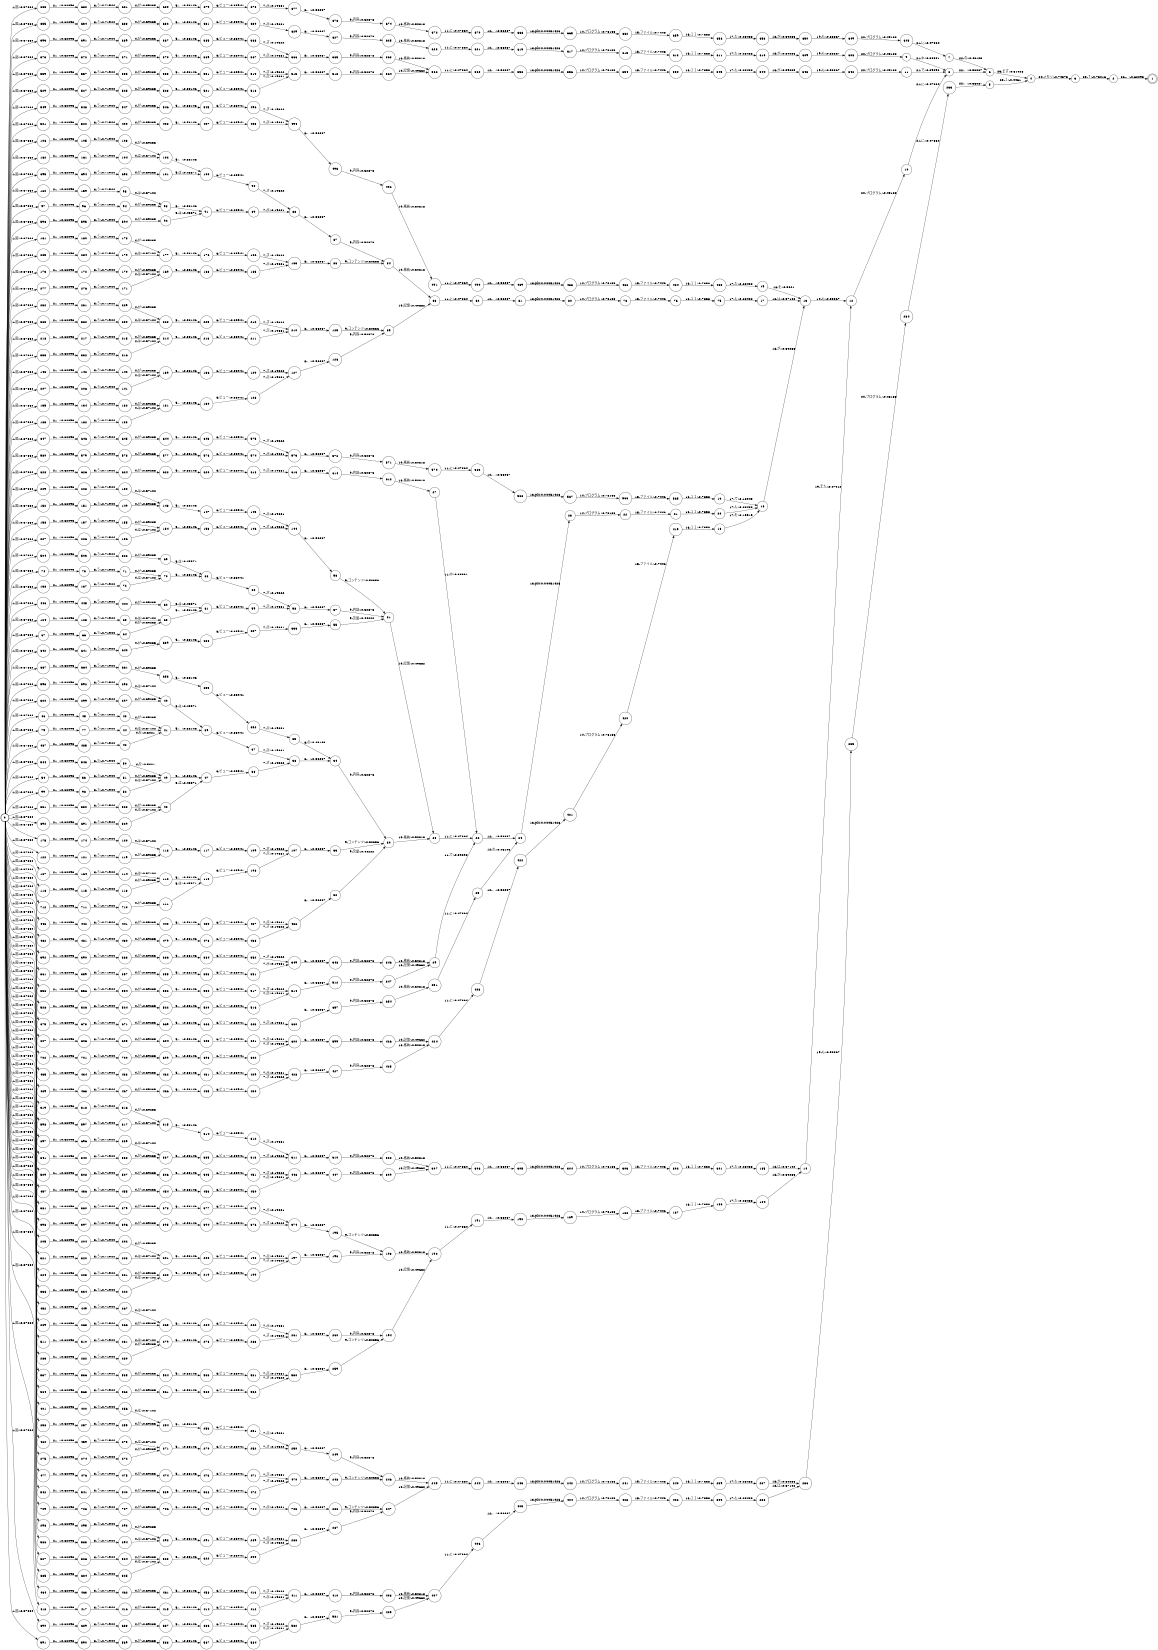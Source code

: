 digraph FST {
rankdir = LR;
size = "8.5,11";
label = "";
center = 1;
orientation = Portrait;
ranksep = "0.4";
nodesep = "0.25";
0 [label = "0", shape = circle, style = bold, fontsize = 14]
	0 -> 46 [label = "1:図/-0.37864", fontsize = 14];
	0 -> 54 [label = "1:図/-0.37864", fontsize = 14];
	0 -> 67 [label = "1:図/-0.37864", fontsize = 14];
	0 -> 74 [label = "1:図/-0.37864", fontsize = 14];
	0 -> 79 [label = "1:図/-0.37864", fontsize = 14];
	0 -> 97 [label = "1:図/-0.37864", fontsize = 14];
	0 -> 99 [label = "1:図/-0.37864", fontsize = 14];
	0 -> 106 [label = "1:図/-0.37864", fontsize = 14];
	0 -> 116 [label = "1:図/-0.37864", fontsize = 14];
	0 -> 122 [label = "1:図/-0.37864", fontsize = 14];
	0 -> 124 [label = "1:図/-0.37864", fontsize = 14];
	0 -> 135 [label = "1:図/-0.37864", fontsize = 14];
	0 -> 138 [label = "1:図/-0.37864", fontsize = 14];
	0 -> 143 [label = "1:図/-0.37864", fontsize = 14];
	0 -> 152 [label = "1:図/-0.37864", fontsize = 14];
	0 -> 158 [label = "1:図/-0.37864", fontsize = 14];
	0 -> 160 [label = "1:図/-0.37864", fontsize = 14];
	0 -> 162 [label = "1:図/-0.37864", fontsize = 14];
	0 -> 167 [label = "1:図/-0.37864", fontsize = 14];
	0 -> 173 [label = "1:図/-0.37864", fontsize = 14];
	0 -> 175 [label = "1:図/-0.37864", fontsize = 14];
	0 -> 181 [label = "1:図/-0.37864", fontsize = 14];
	0 -> 183 [label = "1:図/-0.37864", fontsize = 14];
	0 -> 205 [label = "1:図/-0.37864", fontsize = 14];
	0 -> 207 [label = "1:図/-0.37864", fontsize = 14];
	0 -> 209 [label = "1:図/-0.37864", fontsize = 14];
	0 -> 218 [label = "1:図/-0.37864", fontsize = 14];
	0 -> 224 [label = "1:図/-0.37864", fontsize = 14];
	0 -> 227 [label = "1:図/-0.37864", fontsize = 14];
	0 -> 232 [label = "1:図/-0.37864", fontsize = 14];
	0 -> 258 [label = "1:図/-0.37864", fontsize = 14];
	0 -> 269 [label = "1:図/-0.37864", fontsize = 14];
	0 -> 275 [label = "1:図/-0.37864", fontsize = 14];
	0 -> 277 [label = "1:図/-0.37864", fontsize = 14];
	0 -> 283 [label = "1:図/-0.37864", fontsize = 14];
	0 -> 285 [label = "1:図/-0.37864", fontsize = 14];
	0 -> 296 [label = "1:図/-0.37864", fontsize = 14];
	0 -> 300 [label = "1:図/-0.37864", fontsize = 14];
	0 -> 319 [label = "1:図/-0.37864", fontsize = 14];
	0 -> 321 [label = "1:図/-0.37864", fontsize = 14];
	0 -> 327 [label = "1:図/-0.37864", fontsize = 14];
	0 -> 331 [label = "1:図/-0.37864", fontsize = 14];
	0 -> 333 [label = "1:図/-0.37864", fontsize = 14];
	0 -> 336 [label = "1:図/-0.37864", fontsize = 14];
	0 -> 341 [label = "1:図/-0.37864", fontsize = 14];
	0 -> 361 [label = "1:図/-0.37864", fontsize = 14];
	0 -> 373 [label = "1:図/-0.37864", fontsize = 14];
	0 -> 381 [label = "1:図/-0.37864", fontsize = 14];
	0 -> 383 [label = "1:図/-0.37864", fontsize = 14];
	0 -> 392 [label = "1:図/-0.37864", fontsize = 14];
	0 -> 393 [label = "1:図/-0.37864", fontsize = 14];
	0 -> 398 [label = "1:図/-0.37864", fontsize = 14];
	0 -> 401 [label = "1:図/-0.37864", fontsize = 14];
	0 -> 418 [label = "1:図/-0.37864", fontsize = 14];
	0 -> 435 [label = "1:図/-0.37864", fontsize = 14];
	0 -> 443 [label = "1:図/-0.37864", fontsize = 14];
	0 -> 446 [label = "1:図/-0.37864", fontsize = 14];
	0 -> 452 [label = "1:図/-0.37864", fontsize = 14];
	0 -> 457 [label = "1:図/-0.37864", fontsize = 14];
	0 -> 460 [label = "1:図/-0.37864", fontsize = 14];
	0 -> 464 [label = "1:図/-0.37864", fontsize = 14];
	0 -> 469 [label = "1:図/-0.37864", fontsize = 14];
	0 -> 477 [label = "1:図/-0.37864", fontsize = 14];
	0 -> 482 [label = "1:図/-0.37864", fontsize = 14];
	0 -> 487 [label = "1:図/-0.37864", fontsize = 14];
	0 -> 501 [label = "1:図/-0.37864", fontsize = 14];
	0 -> 504 [label = "1:図/-0.37864", fontsize = 14];
	0 -> 509 [label = "1:図/-0.37864", fontsize = 14];
	0 -> 511 [label = "1:図/-0.37864", fontsize = 14];
	0 -> 528 [label = "1:図/-0.37864", fontsize = 14];
	0 -> 529 [label = "1:図/-0.37864", fontsize = 14];
	0 -> 537 [label = "1:図/-0.37864", fontsize = 14];
	0 -> 542 [label = "1:図/-0.37864", fontsize = 14];
	0 -> 544 [label = "1:図/-0.37864", fontsize = 14];
	0 -> 549 [label = "1:図/-0.37864", fontsize = 14];
	0 -> 558 [label = "1:図/-0.37864", fontsize = 14];
	0 -> 559 [label = "1:図/-0.37864", fontsize = 14];
	0 -> 564 [label = "1:図/-0.37864", fontsize = 14];
	0 -> 580 [label = "1:図/-0.37864", fontsize = 14];
	0 -> 586 [label = "1:図/-0.37864", fontsize = 14];
	0 -> 591 [label = "1:図/-0.37864", fontsize = 14];
	0 -> 593 [label = "1:図/-0.37864", fontsize = 14];
	0 -> 596 [label = "1:図/-0.37864", fontsize = 14];
	0 -> 598 [label = "1:図/-0.37864", fontsize = 14];
	0 -> 607 [label = "1:図/-0.37864", fontsize = 14];
	0 -> 628 [label = "1:図/-0.37864", fontsize = 14];
	0 -> 635 [label = "1:図/-0.37864", fontsize = 14];
	0 -> 642 [label = "1:図/-0.37864", fontsize = 14];
	0 -> 647 [label = "1:図/-0.37864", fontsize = 14];
	0 -> 667 [label = "1:図/-0.37864", fontsize = 14];
	0 -> 683 [label = "1:図/-0.37864", fontsize = 14];
	0 -> 675 [label = "1:図/-0.37864", fontsize = 14];
	0 -> 685 [label = "1:図/-0.37864", fontsize = 14];
	0 -> 690 [label = "1:図/-0.37864", fontsize = 14];
	0 -> 692 [label = "1:図/-0.37864", fontsize = 14];
	0 -> 695 [label = "1:図/-0.37864", fontsize = 14];
	0 -> 697 [label = "1:図/-0.37864", fontsize = 14];
	0 -> 702 [label = "1:図/-0.37864", fontsize = 14];
	0 -> 709 [label = "1:図/-0.37864", fontsize = 14];
	0 -> 712 [label = "1:図/-0.37864", fontsize = 14];
1 [label = "1", shape = doublecircle, style = solid, fontsize = 14]
2 [label = "2", shape = circle, style = solid, fontsize = 14]
	2 -> 1 [label = "26:。/-0.62093", fontsize = 14];
3 [label = "3", shape = circle, style = solid, fontsize = 14]
	3 -> 2 [label = "25:７/-0.73016", fontsize = 14];
4 [label = "4", shape = circle, style = solid, fontsize = 14]
	4 -> 3 [label = "24:メモリ/-0.74373", fontsize = 14];
5 [label = "5", shape = circle, style = solid, fontsize = 14]
	5 -> 4 [label = "23:１/-0.4461", fontsize = 14];
6 [label = "6", shape = circle, style = solid, fontsize = 14]
	6 -> 4 [label = "23:まず/-0.51028", fontsize = 14];
7 [label = "7", shape = circle, style = solid, fontsize = 14]
	7 -> 6 [label = "22:の/-0.46103", fontsize = 14];
8 [label = "8", shape = circle, style = solid, fontsize = 14]
	8 -> 6 [label = "22:、/-0.56087", fontsize = 14];
9 [label = "9", shape = circle, style = solid, fontsize = 14]
	9 -> 8 [label = "21:中/-0.38081", fontsize = 14];
10 [label = "10", shape = circle, style = solid, fontsize = 14]
	10 -> 8 [label = "21:に/-0.47864", fontsize = 14];
11 [label = "11", shape = circle, style = solid, fontsize = 14]
	11 -> 8 [label = "21:で/-0.39898", fontsize = 14];
12 [label = "12", shape = circle, style = solid, fontsize = 14]
	12 -> 10 [label = "20:プログラム/-0.45188", fontsize = 14];
13 [label = "13", shape = circle, style = solid, fontsize = 14]
	13 -> 12 [label = "19:も/-0.53367", fontsize = 14];
14 [label = "14", shape = circle, style = solid, fontsize = 14]
	14 -> 12 [label = "19:また/-0.47912", fontsize = 14];
15 [label = "15", shape = circle, style = solid, fontsize = 14]
	15 -> 13 [label = "18:を/-0.5021", fontsize = 14];
16 [label = "16", shape = circle, style = solid, fontsize = 14]
	16 -> 13 [label = "18:が/-0.59235", fontsize = 14];
17 [label = "17", shape = circle, style = solid, fontsize = 14]
	17 -> 13 [label = "18:は/-0.57102", fontsize = 14];
18 [label = "18", shape = circle, style = solid, fontsize = 14]
	18 -> 16 [label = "17:を/-0.19919", fontsize = 14];
19 [label = "19", shape = circle, style = solid, fontsize = 14]
	19 -> 16 [label = "17:で/-0.18943", fontsize = 14];
20 [label = "20", shape = circle, style = solid, fontsize = 14]
	20 -> 16 [label = "17:た/-0.28488", fontsize = 14];
21 [label = "21", shape = circle, style = solid, fontsize = 14]
	21 -> 20 [label = "16:１１/-0.7358", fontsize = 14];
22 [label = "22", shape = circle, style = solid, fontsize = 14]
	22 -> 21 [label = "15:ファイル/-0.7446", fontsize = 14];
23 [label = "23", shape = circle, style = solid, fontsize = 14]
	23 -> 22 [label = "14:プログラム/-0.73133", fontsize = 14];
24 [label = "24", shape = circle, style = solid, fontsize = 14]
	24 -> 23 [label = "13:plu/0.00051426", fontsize = 14];
25 [label = "25", shape = circle, style = solid, fontsize = 14]
	25 -> 24 [label = "12:の/-0.46103", fontsize = 14];
26 [label = "26", shape = circle, style = solid, fontsize = 14]
	26 -> 24 [label = "12:、/-0.56087", fontsize = 14];
27 [label = "27", shape = circle, style = solid, fontsize = 14]
	27 -> 26 [label = "11:中/-0.38081", fontsize = 14];
28 [label = "28", shape = circle, style = solid, fontsize = 14]
	28 -> 26 [label = "11:に/-0.47864", fontsize = 14];
29 [label = "29", shape = circle, style = solid, fontsize = 14]
	29 -> 26 [label = "11:で/-0.39898", fontsize = 14];
30 [label = "30", shape = circle, style = solid, fontsize = 14]
	30 -> 28 [label = "10:格納/-0.50818", fontsize = 14];
31 [label = "31", shape = circle, style = solid, fontsize = 14]
	31 -> 28 [label = "10:記憶/-0.49662", fontsize = 14];
32 [label = "32", shape = circle, style = solid, fontsize = 14]
	32 -> 30 [label = "9:含量/-0.44222", fontsize = 14];
33 [label = "33", shape = circle, style = solid, fontsize = 14]
	33 -> 30 [label = "9:コンテンツ/-0.50356", fontsize = 14];
34 [label = "34", shape = circle, style = solid, fontsize = 14]
	34 -> 30 [label = "9:内容/-0.52878", fontsize = 14];
35 [label = "35", shape = circle, style = solid, fontsize = 14]
	35 -> 34 [label = "8:の/-0.46103", fontsize = 14];
36 [label = "36", shape = circle, style = solid, fontsize = 14]
	36 -> 34 [label = "8:、/-0.56087", fontsize = 14];
37 [label = "37", shape = circle, style = solid, fontsize = 14]
	37 -> 36 [label = "7:示/-0.19681", fontsize = 14];
38 [label = "38", shape = circle, style = solid, fontsize = 14]
	38 -> 36 [label = "7:す/-0.19322", fontsize = 14];
39 [label = "39", shape = circle, style = solid, fontsize = 14]
	39 -> 37 [label = "6:ビュー/-0.35941", fontsize = 14];
40 [label = "40", shape = circle, style = solid, fontsize = 14]
	40 -> 39 [label = "5:は/-0.45571", fontsize = 14];
41 [label = "41", shape = circle, style = solid, fontsize = 14]
	41 -> 39 [label = "5:、/-0.53146", fontsize = 14];
42 [label = "42", shape = circle, style = solid, fontsize = 14]
	42 -> 41 [label = "4:を/-0.5021", fontsize = 14];
43 [label = "43", shape = circle, style = solid, fontsize = 14]
	43 -> 41 [label = "4:が/-0.59235", fontsize = 14];
44 [label = "44", shape = circle, style = solid, fontsize = 14]
	44 -> 41 [label = "4:は/-0.57102", fontsize = 14];
45 [label = "45", shape = circle, style = solid, fontsize = 14]
	45 -> 43 [label = "3:５/-0.71944", fontsize = 14];
46 [label = "46", shape = circle, style = solid, fontsize = 14]
	46 -> 45 [label = "2:。/-0.62093", fontsize = 14];
47 [label = "47", shape = circle, style = solid, fontsize = 14]
	47 -> 38 [label = "6:ビュー/-0.35941", fontsize = 14];
48 [label = "48", shape = circle, style = solid, fontsize = 14]
	48 -> 47 [label = "5:は/-0.45571", fontsize = 14];
49 [label = "49", shape = circle, style = solid, fontsize = 14]
	49 -> 47 [label = "5:、/-0.53146", fontsize = 14];
50 [label = "50", shape = circle, style = solid, fontsize = 14]
	50 -> 49 [label = "4:を/-0.5021", fontsize = 14];
51 [label = "51", shape = circle, style = solid, fontsize = 14]
	51 -> 49 [label = "4:が/-0.59235", fontsize = 14];
52 [label = "52", shape = circle, style = solid, fontsize = 14]
	52 -> 49 [label = "4:は/-0.57102", fontsize = 14];
53 [label = "53", shape = circle, style = solid, fontsize = 14]
	53 -> 51 [label = "3:５/-0.71944", fontsize = 14];
54 [label = "54", shape = circle, style = solid, fontsize = 14]
	54 -> 53 [label = "2:。/-0.62093", fontsize = 14];
55 [label = "55", shape = circle, style = solid, fontsize = 14]
	55 -> 31 [label = "9:含量/-0.44222", fontsize = 14];
56 [label = "56", shape = circle, style = solid, fontsize = 14]
	56 -> 31 [label = "9:コンテンツ/-0.50356", fontsize = 14];
57 [label = "57", shape = circle, style = solid, fontsize = 14]
	57 -> 31 [label = "9:内容/-0.52878", fontsize = 14];
58 [label = "58", shape = circle, style = solid, fontsize = 14]
	58 -> 57 [label = "8:、/-0.56087", fontsize = 14];
59 [label = "59", shape = circle, style = solid, fontsize = 14]
	59 -> 58 [label = "7:示/-0.19681", fontsize = 14];
60 [label = "60", shape = circle, style = solid, fontsize = 14]
	60 -> 58 [label = "7:す/-0.19322", fontsize = 14];
61 [label = "61", shape = circle, style = solid, fontsize = 14]
	61 -> 59 [label = "6:ビュー/-0.35941", fontsize = 14];
62 [label = "62", shape = circle, style = solid, fontsize = 14]
	62 -> 61 [label = "5:は/-0.45571", fontsize = 14];
63 [label = "63", shape = circle, style = solid, fontsize = 14]
	63 -> 61 [label = "5:、/-0.53146", fontsize = 14];
64 [label = "64", shape = circle, style = solid, fontsize = 14]
	64 -> 63 [label = "4:が/-0.59235", fontsize = 14];
65 [label = "65", shape = circle, style = solid, fontsize = 14]
	65 -> 63 [label = "4:は/-0.57102", fontsize = 14];
66 [label = "66", shape = circle, style = solid, fontsize = 14]
	66 -> 64 [label = "3:５/-0.71944", fontsize = 14];
67 [label = "67", shape = circle, style = solid, fontsize = 14]
	67 -> 66 [label = "2:。/-0.62093", fontsize = 14];
68 [label = "68", shape = circle, style = solid, fontsize = 14]
	68 -> 60 [label = "6:ビュー/-0.35941", fontsize = 14];
69 [label = "69", shape = circle, style = solid, fontsize = 14]
	69 -> 68 [label = "5:は/-0.45571", fontsize = 14];
70 [label = "70", shape = circle, style = solid, fontsize = 14]
	70 -> 68 [label = "5:、/-0.53146", fontsize = 14];
71 [label = "71", shape = circle, style = solid, fontsize = 14]
	71 -> 70 [label = "4:が/-0.59235", fontsize = 14];
72 [label = "72", shape = circle, style = solid, fontsize = 14]
	72 -> 70 [label = "4:は/-0.57102", fontsize = 14];
73 [label = "73", shape = circle, style = solid, fontsize = 14]
	73 -> 71 [label = "3:５/-0.71944", fontsize = 14];
74 [label = "74", shape = circle, style = solid, fontsize = 14]
	74 -> 73 [label = "2:。/-0.62093", fontsize = 14];
75 [label = "75", shape = circle, style = solid, fontsize = 14]
	75 -> 17 [label = "17:た/-0.28488", fontsize = 14];
76 [label = "76", shape = circle, style = solid, fontsize = 14]
	76 -> 75 [label = "16:１１/-0.7358", fontsize = 14];
77 [label = "77", shape = circle, style = solid, fontsize = 14]
	77 -> 44 [label = "3:５/-0.71944", fontsize = 14];
78 [label = "78", shape = circle, style = solid, fontsize = 14]
	78 -> 76 [label = "15:ファイル/-0.7446", fontsize = 14];
79 [label = "79", shape = circle, style = solid, fontsize = 14]
	79 -> 77 [label = "2:。/-0.62093", fontsize = 14];
80 [label = "80", shape = circle, style = solid, fontsize = 14]
	80 -> 78 [label = "14:プログラム/-0.73133", fontsize = 14];
81 [label = "81", shape = circle, style = solid, fontsize = 14]
	81 -> 80 [label = "13:plu/0.00051426", fontsize = 14];
82 [label = "82", shape = circle, style = solid, fontsize = 14]
	82 -> 81 [label = "12:、/-0.56087", fontsize = 14];
83 [label = "83", shape = circle, style = solid, fontsize = 14]
	83 -> 82 [label = "11:に/-0.47864", fontsize = 14];
84 [label = "84", shape = circle, style = solid, fontsize = 14]
	84 -> 83 [label = "10:格納/-0.50818", fontsize = 14];
85 [label = "85", shape = circle, style = solid, fontsize = 14]
	85 -> 83 [label = "10:記憶/-0.49662", fontsize = 14];
86 [label = "86", shape = circle, style = solid, fontsize = 14]
	86 -> 84 [label = "9:コンテンツ/-0.50356", fontsize = 14];
87 [label = "87", shape = circle, style = solid, fontsize = 14]
	87 -> 84 [label = "9:内容/-0.52878", fontsize = 14];
88 [label = "88", shape = circle, style = solid, fontsize = 14]
	88 -> 87 [label = "8:、/-0.56087", fontsize = 14];
89 [label = "89", shape = circle, style = solid, fontsize = 14]
	89 -> 88 [label = "7:示/-0.19681", fontsize = 14];
90 [label = "90", shape = circle, style = solid, fontsize = 14]
	90 -> 88 [label = "7:す/-0.19322", fontsize = 14];
91 [label = "91", shape = circle, style = solid, fontsize = 14]
	91 -> 89 [label = "6:ビュー/-0.35941", fontsize = 14];
92 [label = "92", shape = circle, style = solid, fontsize = 14]
	92 -> 91 [label = "5:は/-0.45571", fontsize = 14];
93 [label = "93", shape = circle, style = solid, fontsize = 14]
	93 -> 91 [label = "5:、/-0.53146", fontsize = 14];
94 [label = "94", shape = circle, style = solid, fontsize = 14]
	94 -> 93 [label = "4:が/-0.59235", fontsize = 14];
95 [label = "95", shape = circle, style = solid, fontsize = 14]
	95 -> 93 [label = "4:は/-0.57102", fontsize = 14];
96 [label = "96", shape = circle, style = solid, fontsize = 14]
	96 -> 94 [label = "3:５/-0.71944", fontsize = 14];
97 [label = "97", shape = circle, style = solid, fontsize = 14]
	97 -> 96 [label = "2:。/-0.62093", fontsize = 14];
98 [label = "98", shape = circle, style = solid, fontsize = 14]
	98 -> 52 [label = "3:５/-0.71944", fontsize = 14];
99 [label = "99", shape = circle, style = solid, fontsize = 14]
	99 -> 98 [label = "2:。/-0.62093", fontsize = 14];
100 [label = "100", shape = circle, style = solid, fontsize = 14]
	100 -> 90 [label = "6:ビュー/-0.35941", fontsize = 14];
101 [label = "101", shape = circle, style = solid, fontsize = 14]
	101 -> 100 [label = "5:は/-0.45571", fontsize = 14];
102 [label = "102", shape = circle, style = solid, fontsize = 14]
	102 -> 100 [label = "5:、/-0.53146", fontsize = 14];
103 [label = "103", shape = circle, style = solid, fontsize = 14]
	103 -> 102 [label = "4:が/-0.59235", fontsize = 14];
104 [label = "104", shape = circle, style = solid, fontsize = 14]
	104 -> 102 [label = "4:は/-0.57102", fontsize = 14];
105 [label = "105", shape = circle, style = solid, fontsize = 14]
	105 -> 103 [label = "3:５/-0.71944", fontsize = 14];
106 [label = "106", shape = circle, style = solid, fontsize = 14]
	106 -> 105 [label = "2:。/-0.62093", fontsize = 14];
107 [label = "107", shape = circle, style = solid, fontsize = 14]
	107 -> 33 [label = "8:、/-0.56087", fontsize = 14];
108 [label = "108", shape = circle, style = solid, fontsize = 14]
	108 -> 107 [label = "7:示/-0.19681", fontsize = 14];
109 [label = "109", shape = circle, style = solid, fontsize = 14]
	109 -> 107 [label = "7:す/-0.19322", fontsize = 14];
110 [label = "110", shape = circle, style = solid, fontsize = 14]
	110 -> 108 [label = "6:ビュー/-0.35941", fontsize = 14];
111 [label = "111", shape = circle, style = solid, fontsize = 14]
	111 -> 110 [label = "5:は/-0.45571", fontsize = 14];
112 [label = "112", shape = circle, style = solid, fontsize = 14]
	112 -> 110 [label = "5:、/-0.53146", fontsize = 14];
113 [label = "113", shape = circle, style = solid, fontsize = 14]
	113 -> 112 [label = "4:が/-0.59235", fontsize = 14];
114 [label = "114", shape = circle, style = solid, fontsize = 14]
	114 -> 112 [label = "4:は/-0.57102", fontsize = 14];
115 [label = "115", shape = circle, style = solid, fontsize = 14]
	115 -> 113 [label = "3:５/-0.71944", fontsize = 14];
116 [label = "116", shape = circle, style = solid, fontsize = 14]
	116 -> 115 [label = "2:。/-0.62093", fontsize = 14];
117 [label = "117", shape = circle, style = solid, fontsize = 14]
	117 -> 109 [label = "6:ビュー/-0.35941", fontsize = 14];
118 [label = "118", shape = circle, style = solid, fontsize = 14]
	118 -> 117 [label = "5:、/-0.53146", fontsize = 14];
119 [label = "119", shape = circle, style = solid, fontsize = 14]
	119 -> 118 [label = "4:が/-0.59235", fontsize = 14];
120 [label = "120", shape = circle, style = solid, fontsize = 14]
	120 -> 118 [label = "4:は/-0.57102", fontsize = 14];
121 [label = "121", shape = circle, style = solid, fontsize = 14]
	121 -> 119 [label = "3:５/-0.71944", fontsize = 14];
122 [label = "122", shape = circle, style = solid, fontsize = 14]
	122 -> 121 [label = "2:。/-0.62093", fontsize = 14];
123 [label = "123", shape = circle, style = solid, fontsize = 14]
	123 -> 65 [label = "3:５/-0.71944", fontsize = 14];
124 [label = "124", shape = circle, style = solid, fontsize = 14]
	124 -> 123 [label = "2:。/-0.62093", fontsize = 14];
125 [label = "125", shape = circle, style = solid, fontsize = 14]
	125 -> 85 [label = "9:コンテンツ/-0.50356", fontsize = 14];
126 [label = "126", shape = circle, style = solid, fontsize = 14]
	126 -> 85 [label = "9:内容/-0.52878", fontsize = 14];
127 [label = "127", shape = circle, style = solid, fontsize = 14]
	127 -> 126 [label = "8:、/-0.56087", fontsize = 14];
128 [label = "128", shape = circle, style = solid, fontsize = 14]
	128 -> 127 [label = "7:示/-0.19681", fontsize = 14];
129 [label = "129", shape = circle, style = solid, fontsize = 14]
	129 -> 127 [label = "7:す/-0.19322", fontsize = 14];
130 [label = "130", shape = circle, style = solid, fontsize = 14]
	130 -> 128 [label = "6:ビュー/-0.35941", fontsize = 14];
131 [label = "131", shape = circle, style = solid, fontsize = 14]
	131 -> 130 [label = "5:、/-0.53146", fontsize = 14];
132 [label = "132", shape = circle, style = solid, fontsize = 14]
	132 -> 131 [label = "4:が/-0.59235", fontsize = 14];
133 [label = "133", shape = circle, style = solid, fontsize = 14]
	133 -> 131 [label = "4:は/-0.57102", fontsize = 14];
134 [label = "134", shape = circle, style = solid, fontsize = 14]
	134 -> 132 [label = "3:５/-0.71944", fontsize = 14];
135 [label = "135", shape = circle, style = solid, fontsize = 14]
	135 -> 134 [label = "2:。/-0.62093", fontsize = 14];
136 [label = "136", shape = circle, style = solid, fontsize = 14]
	136 -> 129 [label = "6:ビュー/-0.35941", fontsize = 14];
137 [label = "137", shape = circle, style = solid, fontsize = 14]
	137 -> 72 [label = "3:５/-0.71944", fontsize = 14];
138 [label = "138", shape = circle, style = solid, fontsize = 14]
	138 -> 137 [label = "2:。/-0.62093", fontsize = 14];
139 [label = "139", shape = circle, style = solid, fontsize = 14]
	139 -> 136 [label = "5:、/-0.53146", fontsize = 14];
140 [label = "140", shape = circle, style = solid, fontsize = 14]
	140 -> 139 [label = "4:が/-0.59235", fontsize = 14];
141 [label = "141", shape = circle, style = solid, fontsize = 14]
	141 -> 139 [label = "4:は/-0.57102", fontsize = 14];
142 [label = "142", shape = circle, style = solid, fontsize = 14]
	142 -> 140 [label = "3:５/-0.71944", fontsize = 14];
143 [label = "143", shape = circle, style = solid, fontsize = 14]
	143 -> 142 [label = "2:。/-0.62093", fontsize = 14];
144 [label = "144", shape = circle, style = solid, fontsize = 14]
	144 -> 56 [label = "8:、/-0.56087", fontsize = 14];
145 [label = "145", shape = circle, style = solid, fontsize = 14]
	145 -> 144 [label = "7:示/-0.19681", fontsize = 14];
146 [label = "146", shape = circle, style = solid, fontsize = 14]
	146 -> 144 [label = "7:す/-0.19322", fontsize = 14];
147 [label = "147", shape = circle, style = solid, fontsize = 14]
	147 -> 145 [label = "6:ビュー/-0.35941", fontsize = 14];
148 [label = "148", shape = circle, style = solid, fontsize = 14]
	148 -> 147 [label = "5:、/-0.53146", fontsize = 14];
149 [label = "149", shape = circle, style = solid, fontsize = 14]
	149 -> 148 [label = "4:が/-0.59235", fontsize = 14];
150 [label = "150", shape = circle, style = solid, fontsize = 14]
	150 -> 148 [label = "4:は/-0.57102", fontsize = 14];
151 [label = "151", shape = circle, style = solid, fontsize = 14]
	151 -> 149 [label = "3:５/-0.71944", fontsize = 14];
152 [label = "152", shape = circle, style = solid, fontsize = 14]
	152 -> 151 [label = "2:。/-0.62093", fontsize = 14];
153 [label = "153", shape = circle, style = solid, fontsize = 14]
	153 -> 146 [label = "6:ビュー/-0.35941", fontsize = 14];
154 [label = "154", shape = circle, style = solid, fontsize = 14]
	154 -> 153 [label = "5:、/-0.53146", fontsize = 14];
155 [label = "155", shape = circle, style = solid, fontsize = 14]
	155 -> 154 [label = "4:が/-0.59235", fontsize = 14];
156 [label = "156", shape = circle, style = solid, fontsize = 14]
	156 -> 154 [label = "4:は/-0.57102", fontsize = 14];
157 [label = "157", shape = circle, style = solid, fontsize = 14]
	157 -> 155 [label = "3:５/-0.71944", fontsize = 14];
158 [label = "158", shape = circle, style = solid, fontsize = 14]
	158 -> 157 [label = "2:。/-0.62093", fontsize = 14];
159 [label = "159", shape = circle, style = solid, fontsize = 14]
	159 -> 95 [label = "3:５/-0.71944", fontsize = 14];
160 [label = "160", shape = circle, style = solid, fontsize = 14]
	160 -> 159 [label = "2:。/-0.62093", fontsize = 14];
161 [label = "161", shape = circle, style = solid, fontsize = 14]
	161 -> 104 [label = "3:５/-0.71944", fontsize = 14];
162 [label = "162", shape = circle, style = solid, fontsize = 14]
	162 -> 161 [label = "2:。/-0.62093", fontsize = 14];
163 [label = "163", shape = circle, style = solid, fontsize = 14]
	163 -> 86 [label = "8:、/-0.56087", fontsize = 14];
164 [label = "164", shape = circle, style = solid, fontsize = 14]
	164 -> 114 [label = "3:５/-0.71944", fontsize = 14];
165 [label = "165", shape = circle, style = solid, fontsize = 14]
	165 -> 163 [label = "7:示/-0.19681", fontsize = 14];
166 [label = "166", shape = circle, style = solid, fontsize = 14]
	166 -> 163 [label = "7:す/-0.19322", fontsize = 14];
167 [label = "167", shape = circle, style = solid, fontsize = 14]
	167 -> 164 [label = "2:。/-0.62093", fontsize = 14];
168 [label = "168", shape = circle, style = solid, fontsize = 14]
	168 -> 165 [label = "6:ビュー/-0.35941", fontsize = 14];
169 [label = "169", shape = circle, style = solid, fontsize = 14]
	169 -> 168 [label = "5:、/-0.53146", fontsize = 14];
170 [label = "170", shape = circle, style = solid, fontsize = 14]
	170 -> 169 [label = "4:が/-0.59235", fontsize = 14];
171 [label = "171", shape = circle, style = solid, fontsize = 14]
	171 -> 169 [label = "4:は/-0.57102", fontsize = 14];
172 [label = "172", shape = circle, style = solid, fontsize = 14]
	172 -> 170 [label = "3:５/-0.71944", fontsize = 14];
173 [label = "173", shape = circle, style = solid, fontsize = 14]
	173 -> 172 [label = "2:。/-0.62093", fontsize = 14];
174 [label = "174", shape = circle, style = solid, fontsize = 14]
	174 -> 120 [label = "3:５/-0.71944", fontsize = 14];
175 [label = "175", shape = circle, style = solid, fontsize = 14]
	175 -> 174 [label = "2:。/-0.62093", fontsize = 14];
176 [label = "176", shape = circle, style = solid, fontsize = 14]
	176 -> 166 [label = "6:ビュー/-0.35941", fontsize = 14];
177 [label = "177", shape = circle, style = solid, fontsize = 14]
	177 -> 176 [label = "5:、/-0.53146", fontsize = 14];
178 [label = "178", shape = circle, style = solid, fontsize = 14]
	178 -> 177 [label = "4:が/-0.59235", fontsize = 14];
179 [label = "179", shape = circle, style = solid, fontsize = 14]
	179 -> 177 [label = "4:は/-0.57102", fontsize = 14];
180 [label = "180", shape = circle, style = solid, fontsize = 14]
	180 -> 178 [label = "3:５/-0.71944", fontsize = 14];
181 [label = "181", shape = circle, style = solid, fontsize = 14]
	181 -> 180 [label = "2:。/-0.62093", fontsize = 14];
182 [label = "182", shape = circle, style = solid, fontsize = 14]
	182 -> 133 [label = "3:５/-0.71944", fontsize = 14];
183 [label = "183", shape = circle, style = solid, fontsize = 14]
	183 -> 182 [label = "2:。/-0.62093", fontsize = 14];
184 [label = "184", shape = circle, style = solid, fontsize = 14]
	184 -> 14 [label = "18:が/-0.59235", fontsize = 14];
185 [label = "185", shape = circle, style = solid, fontsize = 14]
	185 -> 14 [label = "18:は/-0.57102", fontsize = 14];
186 [label = "186", shape = circle, style = solid, fontsize = 14]
	186 -> 184 [label = "17:た/-0.28488", fontsize = 14];
187 [label = "187", shape = circle, style = solid, fontsize = 14]
	187 -> 186 [label = "16:１１/-0.7358", fontsize = 14];
188 [label = "188", shape = circle, style = solid, fontsize = 14]
	188 -> 187 [label = "15:ファイル/-0.7446", fontsize = 14];
189 [label = "189", shape = circle, style = solid, fontsize = 14]
	189 -> 188 [label = "14:プログラム/-0.73133", fontsize = 14];
190 [label = "190", shape = circle, style = solid, fontsize = 14]
	190 -> 189 [label = "13:plu/0.00051426", fontsize = 14];
191 [label = "191", shape = circle, style = solid, fontsize = 14]
	191 -> 190 [label = "12:、/-0.56087", fontsize = 14];
192 [label = "192", shape = circle, style = solid, fontsize = 14]
	192 -> 191 [label = "11:に/-0.47864", fontsize = 14];
193 [label = "193", shape = circle, style = solid, fontsize = 14]
	193 -> 192 [label = "10:格納/-0.50818", fontsize = 14];
194 [label = "194", shape = circle, style = solid, fontsize = 14]
	194 -> 192 [label = "10:記憶/-0.49662", fontsize = 14];
195 [label = "195", shape = circle, style = solid, fontsize = 14]
	195 -> 193 [label = "9:コンテンツ/-0.50356", fontsize = 14];
196 [label = "196", shape = circle, style = solid, fontsize = 14]
	196 -> 193 [label = "9:内容/-0.52878", fontsize = 14];
197 [label = "197", shape = circle, style = solid, fontsize = 14]
	197 -> 196 [label = "8:、/-0.56087", fontsize = 14];
198 [label = "198", shape = circle, style = solid, fontsize = 14]
	198 -> 197 [label = "7:示/-0.19681", fontsize = 14];
199 [label = "199", shape = circle, style = solid, fontsize = 14]
	199 -> 197 [label = "7:す/-0.19322", fontsize = 14];
200 [label = "200", shape = circle, style = solid, fontsize = 14]
	200 -> 198 [label = "6:ビュー/-0.35941", fontsize = 14];
201 [label = "201", shape = circle, style = solid, fontsize = 14]
	201 -> 200 [label = "5:、/-0.53146", fontsize = 14];
202 [label = "202", shape = circle, style = solid, fontsize = 14]
	202 -> 201 [label = "4:が/-0.59235", fontsize = 14];
203 [label = "203", shape = circle, style = solid, fontsize = 14]
	203 -> 201 [label = "4:は/-0.57102", fontsize = 14];
204 [label = "204", shape = circle, style = solid, fontsize = 14]
	204 -> 202 [label = "3:５/-0.71944", fontsize = 14];
205 [label = "205", shape = circle, style = solid, fontsize = 14]
	205 -> 204 [label = "2:。/-0.62093", fontsize = 14];
206 [label = "206", shape = circle, style = solid, fontsize = 14]
	206 -> 141 [label = "3:５/-0.71944", fontsize = 14];
207 [label = "207", shape = circle, style = solid, fontsize = 14]
	207 -> 206 [label = "2:。/-0.62093", fontsize = 14];
208 [label = "208", shape = circle, style = solid, fontsize = 14]
	208 -> 150 [label = "3:５/-0.71944", fontsize = 14];
209 [label = "209", shape = circle, style = solid, fontsize = 14]
	209 -> 208 [label = "2:。/-0.62093", fontsize = 14];
210 [label = "210", shape = circle, style = solid, fontsize = 14]
	210 -> 125 [label = "8:、/-0.56087", fontsize = 14];
211 [label = "211", shape = circle, style = solid, fontsize = 14]
	211 -> 210 [label = "7:示/-0.19681", fontsize = 14];
212 [label = "212", shape = circle, style = solid, fontsize = 14]
	212 -> 210 [label = "7:す/-0.19322", fontsize = 14];
213 [label = "213", shape = circle, style = solid, fontsize = 14]
	213 -> 211 [label = "6:ビュー/-0.35941", fontsize = 14];
214 [label = "214", shape = circle, style = solid, fontsize = 14]
	214 -> 213 [label = "5:、/-0.53146", fontsize = 14];
215 [label = "215", shape = circle, style = solid, fontsize = 14]
	215 -> 214 [label = "4:が/-0.59235", fontsize = 14];
216 [label = "216", shape = circle, style = solid, fontsize = 14]
	216 -> 214 [label = "4:は/-0.57102", fontsize = 14];
217 [label = "217", shape = circle, style = solid, fontsize = 14]
	217 -> 215 [label = "3:５/-0.71944", fontsize = 14];
218 [label = "218", shape = circle, style = solid, fontsize = 14]
	218 -> 217 [label = "2:。/-0.62093", fontsize = 14];
219 [label = "219", shape = circle, style = solid, fontsize = 14]
	219 -> 199 [label = "6:ビュー/-0.35941", fontsize = 14];
220 [label = "220", shape = circle, style = solid, fontsize = 14]
	220 -> 219 [label = "5:、/-0.53146", fontsize = 14];
221 [label = "221", shape = circle, style = solid, fontsize = 14]
	221 -> 220 [label = "4:が/-0.59235", fontsize = 14];
222 [label = "222", shape = circle, style = solid, fontsize = 14]
	222 -> 220 [label = "4:は/-0.57102", fontsize = 14];
223 [label = "223", shape = circle, style = solid, fontsize = 14]
	223 -> 221 [label = "3:５/-0.71944", fontsize = 14];
224 [label = "224", shape = circle, style = solid, fontsize = 14]
	224 -> 223 [label = "2:。/-0.62093", fontsize = 14];
225 [label = "225", shape = circle, style = solid, fontsize = 14]
	225 -> 212 [label = "6:ビュー/-0.35941", fontsize = 14];
226 [label = "226", shape = circle, style = solid, fontsize = 14]
	226 -> 156 [label = "3:５/-0.71944", fontsize = 14];
227 [label = "227", shape = circle, style = solid, fontsize = 14]
	227 -> 226 [label = "2:。/-0.62093", fontsize = 14];
228 [label = "228", shape = circle, style = solid, fontsize = 14]
	228 -> 225 [label = "5:、/-0.53146", fontsize = 14];
229 [label = "229", shape = circle, style = solid, fontsize = 14]
	229 -> 228 [label = "4:が/-0.59235", fontsize = 14];
230 [label = "230", shape = circle, style = solid, fontsize = 14]
	230 -> 228 [label = "4:は/-0.57102", fontsize = 14];
231 [label = "231", shape = circle, style = solid, fontsize = 14]
	231 -> 229 [label = "3:５/-0.71944", fontsize = 14];
232 [label = "232", shape = circle, style = solid, fontsize = 14]
	232 -> 231 [label = "2:。/-0.62093", fontsize = 14];
233 [label = "233", shape = circle, style = solid, fontsize = 14]
	233 -> 5 [label = "22:、/-0.56087", fontsize = 14];
234 [label = "234", shape = circle, style = solid, fontsize = 14]
	234 -> 233 [label = "21:に/-0.47864", fontsize = 14];
235 [label = "235", shape = circle, style = solid, fontsize = 14]
	235 -> 234 [label = "20:プログラム/-0.45188", fontsize = 14];
236 [label = "236", shape = circle, style = solid, fontsize = 14]
	236 -> 235 [label = "19:も/-0.53367", fontsize = 14];
237 [label = "237", shape = circle, style = solid, fontsize = 14]
	237 -> 236 [label = "18:が/-0.59235", fontsize = 14];
238 [label = "238", shape = circle, style = solid, fontsize = 14]
	238 -> 236 [label = "18:は/-0.57102", fontsize = 14];
239 [label = "239", shape = circle, style = solid, fontsize = 14]
	239 -> 237 [label = "17:た/-0.28488", fontsize = 14];
240 [label = "240", shape = circle, style = solid, fontsize = 14]
	240 -> 239 [label = "16:１１/-0.7358", fontsize = 14];
241 [label = "241", shape = circle, style = solid, fontsize = 14]
	241 -> 240 [label = "15:ファイル/-0.7446", fontsize = 14];
242 [label = "242", shape = circle, style = solid, fontsize = 14]
	242 -> 241 [label = "14:プログラム/-0.73133", fontsize = 14];
243 [label = "243", shape = circle, style = solid, fontsize = 14]
	243 -> 242 [label = "13:plu/0.00051426", fontsize = 14];
244 [label = "244", shape = circle, style = solid, fontsize = 14]
	244 -> 243 [label = "12:、/-0.56087", fontsize = 14];
245 [label = "245", shape = circle, style = solid, fontsize = 14]
	245 -> 244 [label = "11:に/-0.47864", fontsize = 14];
246 [label = "246", shape = circle, style = solid, fontsize = 14]
	246 -> 245 [label = "10:格納/-0.50818", fontsize = 14];
247 [label = "247", shape = circle, style = solid, fontsize = 14]
	247 -> 245 [label = "10:記憶/-0.49662", fontsize = 14];
248 [label = "248", shape = circle, style = solid, fontsize = 14]
	248 -> 246 [label = "9:コンテンツ/-0.50356", fontsize = 14];
249 [label = "249", shape = circle, style = solid, fontsize = 14]
	249 -> 246 [label = "9:内容/-0.52878", fontsize = 14];
250 [label = "250", shape = circle, style = solid, fontsize = 14]
	250 -> 249 [label = "8:、/-0.56087", fontsize = 14];
251 [label = "251", shape = circle, style = solid, fontsize = 14]
	251 -> 250 [label = "7:示/-0.19681", fontsize = 14];
252 [label = "252", shape = circle, style = solid, fontsize = 14]
	252 -> 250 [label = "7:す/-0.19322", fontsize = 14];
253 [label = "253", shape = circle, style = solid, fontsize = 14]
	253 -> 251 [label = "6:ビュー/-0.35941", fontsize = 14];
254 [label = "254", shape = circle, style = solid, fontsize = 14]
	254 -> 253 [label = "5:、/-0.53146", fontsize = 14];
255 [label = "255", shape = circle, style = solid, fontsize = 14]
	255 -> 254 [label = "4:が/-0.59235", fontsize = 14];
256 [label = "256", shape = circle, style = solid, fontsize = 14]
	256 -> 254 [label = "4:は/-0.57102", fontsize = 14];
257 [label = "257", shape = circle, style = solid, fontsize = 14]
	257 -> 255 [label = "3:５/-0.71944", fontsize = 14];
258 [label = "258", shape = circle, style = solid, fontsize = 14]
	258 -> 257 [label = "2:。/-0.62093", fontsize = 14];
259 [label = "259", shape = circle, style = solid, fontsize = 14]
	259 -> 194 [label = "9:コンテンツ/-0.50356", fontsize = 14];
260 [label = "260", shape = circle, style = solid, fontsize = 14]
	260 -> 194 [label = "9:内容/-0.52878", fontsize = 14];
261 [label = "261", shape = circle, style = solid, fontsize = 14]
	261 -> 260 [label = "8:、/-0.56087", fontsize = 14];
262 [label = "262", shape = circle, style = solid, fontsize = 14]
	262 -> 261 [label = "7:示/-0.19681", fontsize = 14];
263 [label = "263", shape = circle, style = solid, fontsize = 14]
	263 -> 261 [label = "7:す/-0.19322", fontsize = 14];
264 [label = "264", shape = circle, style = solid, fontsize = 14]
	264 -> 262 [label = "6:ビュー/-0.35941", fontsize = 14];
265 [label = "265", shape = circle, style = solid, fontsize = 14]
	265 -> 264 [label = "5:、/-0.53146", fontsize = 14];
266 [label = "266", shape = circle, style = solid, fontsize = 14]
	266 -> 265 [label = "4:が/-0.59235", fontsize = 14];
267 [label = "267", shape = circle, style = solid, fontsize = 14]
	267 -> 265 [label = "4:は/-0.57102", fontsize = 14];
268 [label = "268", shape = circle, style = solid, fontsize = 14]
	268 -> 266 [label = "3:５/-0.71944", fontsize = 14];
269 [label = "269", shape = circle, style = solid, fontsize = 14]
	269 -> 268 [label = "2:。/-0.62093", fontsize = 14];
270 [label = "270", shape = circle, style = solid, fontsize = 14]
	270 -> 252 [label = "6:ビュー/-0.35941", fontsize = 14];
271 [label = "271", shape = circle, style = solid, fontsize = 14]
	271 -> 270 [label = "5:、/-0.53146", fontsize = 14];
272 [label = "272", shape = circle, style = solid, fontsize = 14]
	272 -> 271 [label = "4:が/-0.59235", fontsize = 14];
273 [label = "273", shape = circle, style = solid, fontsize = 14]
	273 -> 271 [label = "4:は/-0.57102", fontsize = 14];
274 [label = "274", shape = circle, style = solid, fontsize = 14]
	274 -> 272 [label = "3:５/-0.71944", fontsize = 14];
275 [label = "275", shape = circle, style = solid, fontsize = 14]
	275 -> 274 [label = "2:。/-0.62093", fontsize = 14];
276 [label = "276", shape = circle, style = solid, fontsize = 14]
	276 -> 171 [label = "3:５/-0.71944", fontsize = 14];
277 [label = "277", shape = circle, style = solid, fontsize = 14]
	277 -> 276 [label = "2:。/-0.62093", fontsize = 14];
278 [label = "278", shape = circle, style = solid, fontsize = 14]
	278 -> 263 [label = "6:ビュー/-0.35941", fontsize = 14];
279 [label = "279", shape = circle, style = solid, fontsize = 14]
	279 -> 278 [label = "5:、/-0.53146", fontsize = 14];
280 [label = "280", shape = circle, style = solid, fontsize = 14]
	280 -> 279 [label = "4:が/-0.59235", fontsize = 14];
281 [label = "281", shape = circle, style = solid, fontsize = 14]
	281 -> 279 [label = "4:は/-0.57102", fontsize = 14];
282 [label = "282", shape = circle, style = solid, fontsize = 14]
	282 -> 280 [label = "3:５/-0.71944", fontsize = 14];
283 [label = "283", shape = circle, style = solid, fontsize = 14]
	283 -> 282 [label = "2:。/-0.62093", fontsize = 14];
284 [label = "284", shape = circle, style = solid, fontsize = 14]
	284 -> 179 [label = "3:５/-0.71944", fontsize = 14];
285 [label = "285", shape = circle, style = solid, fontsize = 14]
	285 -> 284 [label = "2:。/-0.62093", fontsize = 14];
286 [label = "286", shape = circle, style = solid, fontsize = 14]
	286 -> 247 [label = "9:コンテンツ/-0.50356", fontsize = 14];
287 [label = "287", shape = circle, style = solid, fontsize = 14]
	287 -> 247 [label = "9:内容/-0.52878", fontsize = 14];
288 [label = "288", shape = circle, style = solid, fontsize = 14]
	288 -> 287 [label = "8:、/-0.56087", fontsize = 14];
289 [label = "289", shape = circle, style = solid, fontsize = 14]
	289 -> 288 [label = "7:示/-0.19681", fontsize = 14];
290 [label = "290", shape = circle, style = solid, fontsize = 14]
	290 -> 288 [label = "7:す/-0.19322", fontsize = 14];
291 [label = "291", shape = circle, style = solid, fontsize = 14]
	291 -> 289 [label = "6:ビュー/-0.35941", fontsize = 14];
292 [label = "292", shape = circle, style = solid, fontsize = 14]
	292 -> 291 [label = "5:、/-0.53146", fontsize = 14];
293 [label = "293", shape = circle, style = solid, fontsize = 14]
	293 -> 292 [label = "4:が/-0.59235", fontsize = 14];
294 [label = "294", shape = circle, style = solid, fontsize = 14]
	294 -> 292 [label = "4:は/-0.57102", fontsize = 14];
295 [label = "295", shape = circle, style = solid, fontsize = 14]
	295 -> 293 [label = "3:５/-0.71944", fontsize = 14];
296 [label = "296", shape = circle, style = solid, fontsize = 14]
	296 -> 295 [label = "2:。/-0.62093", fontsize = 14];
297 [label = "297", shape = circle, style = solid, fontsize = 14]
	297 -> 40 [label = "4:が/-0.59235", fontsize = 14];
298 [label = "298", shape = circle, style = solid, fontsize = 14]
	298 -> 40 [label = "4:は/-0.57102", fontsize = 14];
299 [label = "299", shape = circle, style = solid, fontsize = 14]
	299 -> 297 [label = "3:５/-0.71944", fontsize = 14];
300 [label = "300", shape = circle, style = solid, fontsize = 14]
	300 -> 299 [label = "2:。/-0.62093", fontsize = 14];
301 [label = "301", shape = circle, style = solid, fontsize = 14]
	301 -> 185 [label = "17:た/-0.28488", fontsize = 14];
302 [label = "302", shape = circle, style = solid, fontsize = 14]
	302 -> 301 [label = "16:１１/-0.7358", fontsize = 14];
303 [label = "303", shape = circle, style = solid, fontsize = 14]
	303 -> 302 [label = "15:ファイル/-0.7446", fontsize = 14];
304 [label = "304", shape = circle, style = solid, fontsize = 14]
	304 -> 303 [label = "14:プログラム/-0.73133", fontsize = 14];
305 [label = "305", shape = circle, style = solid, fontsize = 14]
	305 -> 304 [label = "13:plu/0.00051426", fontsize = 14];
306 [label = "306", shape = circle, style = solid, fontsize = 14]
	306 -> 305 [label = "12:、/-0.56087", fontsize = 14];
307 [label = "307", shape = circle, style = solid, fontsize = 14]
	307 -> 306 [label = "11:に/-0.47864", fontsize = 14];
308 [label = "308", shape = circle, style = solid, fontsize = 14]
	308 -> 307 [label = "10:格納/-0.50818", fontsize = 14];
309 [label = "309", shape = circle, style = solid, fontsize = 14]
	309 -> 307 [label = "10:記憶/-0.49662", fontsize = 14];
310 [label = "310", shape = circle, style = solid, fontsize = 14]
	310 -> 308 [label = "9:内容/-0.52878", fontsize = 14];
311 [label = "311", shape = circle, style = solid, fontsize = 14]
	311 -> 310 [label = "8:、/-0.56087", fontsize = 14];
312 [label = "312", shape = circle, style = solid, fontsize = 14]
	312 -> 311 [label = "7:示/-0.19681", fontsize = 14];
313 [label = "313", shape = circle, style = solid, fontsize = 14]
	313 -> 311 [label = "7:す/-0.19322", fontsize = 14];
314 [label = "314", shape = circle, style = solid, fontsize = 14]
	314 -> 312 [label = "6:ビュー/-0.35941", fontsize = 14];
315 [label = "315", shape = circle, style = solid, fontsize = 14]
	315 -> 314 [label = "5:、/-0.53146", fontsize = 14];
316 [label = "316", shape = circle, style = solid, fontsize = 14]
	316 -> 315 [label = "4:が/-0.59235", fontsize = 14];
317 [label = "317", shape = circle, style = solid, fontsize = 14]
	317 -> 315 [label = "4:は/-0.57102", fontsize = 14];
318 [label = "318", shape = circle, style = solid, fontsize = 14]
	318 -> 316 [label = "3:５/-0.71944", fontsize = 14];
319 [label = "319", shape = circle, style = solid, fontsize = 14]
	319 -> 318 [label = "2:。/-0.62093", fontsize = 14];
320 [label = "320", shape = circle, style = solid, fontsize = 14]
	320 -> 203 [label = "3:５/-0.71944", fontsize = 14];
321 [label = "321", shape = circle, style = solid, fontsize = 14]
	321 -> 320 [label = "2:。/-0.62093", fontsize = 14];
322 [label = "322", shape = circle, style = solid, fontsize = 14]
	322 -> 290 [label = "6:ビュー/-0.35941", fontsize = 14];
323 [label = "323", shape = circle, style = solid, fontsize = 14]
	323 -> 322 [label = "5:、/-0.53146", fontsize = 14];
324 [label = "324", shape = circle, style = solid, fontsize = 14]
	324 -> 323 [label = "4:が/-0.59235", fontsize = 14];
325 [label = "325", shape = circle, style = solid, fontsize = 14]
	325 -> 323 [label = "4:は/-0.57102", fontsize = 14];
326 [label = "326", shape = circle, style = solid, fontsize = 14]
	326 -> 324 [label = "3:５/-0.71944", fontsize = 14];
327 [label = "327", shape = circle, style = solid, fontsize = 14]
	327 -> 326 [label = "2:。/-0.62093", fontsize = 14];
328 [label = "328", shape = circle, style = solid, fontsize = 14]
	328 -> 48 [label = "4:が/-0.59235", fontsize = 14];
329 [label = "329", shape = circle, style = solid, fontsize = 14]
	329 -> 48 [label = "4:は/-0.57102", fontsize = 14];
330 [label = "330", shape = circle, style = solid, fontsize = 14]
	330 -> 328 [label = "3:５/-0.71944", fontsize = 14];
331 [label = "331", shape = circle, style = solid, fontsize = 14]
	331 -> 330 [label = "2:。/-0.62093", fontsize = 14];
332 [label = "332", shape = circle, style = solid, fontsize = 14]
	332 -> 216 [label = "3:５/-0.71944", fontsize = 14];
333 [label = "333", shape = circle, style = solid, fontsize = 14]
	333 -> 332 [label = "2:。/-0.62093", fontsize = 14];
334 [label = "334", shape = circle, style = solid, fontsize = 14]
	334 -> 222 [label = "3:５/-0.71944", fontsize = 14];
335 [label = "335", shape = circle, style = solid, fontsize = 14]
	335 -> 313 [label = "6:ビュー/-0.35941", fontsize = 14];
336 [label = "336", shape = circle, style = solid, fontsize = 14]
	336 -> 334 [label = "2:。/-0.62093", fontsize = 14];
337 [label = "337", shape = circle, style = solid, fontsize = 14]
	337 -> 335 [label = "5:、/-0.53146", fontsize = 14];
338 [label = "338", shape = circle, style = solid, fontsize = 14]
	338 -> 337 [label = "4:が/-0.59235", fontsize = 14];
339 [label = "339", shape = circle, style = solid, fontsize = 14]
	339 -> 337 [label = "4:は/-0.57102", fontsize = 14];
340 [label = "340", shape = circle, style = solid, fontsize = 14]
	340 -> 338 [label = "3:５/-0.71944", fontsize = 14];
341 [label = "341", shape = circle, style = solid, fontsize = 14]
	341 -> 340 [label = "2:。/-0.62093", fontsize = 14];
342 [label = "342", shape = circle, style = solid, fontsize = 14]
	342 -> 11 [label = "20:プログラム/-0.45188", fontsize = 14];
343 [label = "343", shape = circle, style = solid, fontsize = 14]
	343 -> 342 [label = "19:も/-0.53367", fontsize = 14];
344 [label = "344", shape = circle, style = solid, fontsize = 14]
	344 -> 343 [label = "18:が/-0.59235", fontsize = 14];
345 [label = "345", shape = circle, style = solid, fontsize = 14]
	345 -> 344 [label = "17:た/-0.28488", fontsize = 14];
346 [label = "346", shape = circle, style = solid, fontsize = 14]
	346 -> 29 [label = "10:格納/-0.50818", fontsize = 14];
347 [label = "347", shape = circle, style = solid, fontsize = 14]
	347 -> 29 [label = "10:記憶/-0.49662", fontsize = 14];
348 [label = "348", shape = circle, style = solid, fontsize = 14]
	348 -> 346 [label = "9:内容/-0.52878", fontsize = 14];
349 [label = "349", shape = circle, style = solid, fontsize = 14]
	349 -> 348 [label = "8:、/-0.56087", fontsize = 14];
350 [label = "350", shape = circle, style = solid, fontsize = 14]
	350 -> 345 [label = "16:１１/-0.7358", fontsize = 14];
351 [label = "351", shape = circle, style = solid, fontsize = 14]
	351 -> 349 [label = "7:示/-0.19681", fontsize = 14];
352 [label = "352", shape = circle, style = solid, fontsize = 14]
	352 -> 349 [label = "7:す/-0.19322", fontsize = 14];
353 [label = "353", shape = circle, style = solid, fontsize = 14]
	353 -> 351 [label = "6:ビュー/-0.35941", fontsize = 14];
354 [label = "354", shape = circle, style = solid, fontsize = 14]
	354 -> 350 [label = "15:ファイル/-0.7446", fontsize = 14];
355 [label = "355", shape = circle, style = solid, fontsize = 14]
	355 -> 353 [label = "5:、/-0.53146", fontsize = 14];
356 [label = "356", shape = circle, style = solid, fontsize = 14]
	356 -> 354 [label = "14:プログラム/-0.73133", fontsize = 14];
357 [label = "357", shape = circle, style = solid, fontsize = 14]
	357 -> 355 [label = "4:が/-0.59235", fontsize = 14];
358 [label = "358", shape = circle, style = solid, fontsize = 14]
	358 -> 356 [label = "13:plu/0.00051426", fontsize = 14];
359 [label = "359", shape = circle, style = solid, fontsize = 14]
	359 -> 357 [label = "3:５/-0.71944", fontsize = 14];
360 [label = "360", shape = circle, style = solid, fontsize = 14]
	360 -> 358 [label = "12:、/-0.56087", fontsize = 14];
361 [label = "361", shape = circle, style = solid, fontsize = 14]
	361 -> 359 [label = "2:。/-0.62093", fontsize = 14];
362 [label = "362", shape = circle, style = solid, fontsize = 14]
	362 -> 360 [label = "11:に/-0.47864", fontsize = 14];
363 [label = "363", shape = circle, style = solid, fontsize = 14]
	363 -> 362 [label = "10:格納/-0.50818", fontsize = 14];
364 [label = "364", shape = circle, style = solid, fontsize = 14]
	364 -> 362 [label = "10:記憶/-0.49662", fontsize = 14];
365 [label = "365", shape = circle, style = solid, fontsize = 14]
	365 -> 363 [label = "9:内容/-0.52878", fontsize = 14];
366 [label = "366", shape = circle, style = solid, fontsize = 14]
	366 -> 365 [label = "8:、/-0.56087", fontsize = 14];
367 [label = "367", shape = circle, style = solid, fontsize = 14]
	367 -> 366 [label = "7:示/-0.19681", fontsize = 14];
368 [label = "368", shape = circle, style = solid, fontsize = 14]
	368 -> 366 [label = "7:す/-0.19322", fontsize = 14];
369 [label = "369", shape = circle, style = solid, fontsize = 14]
	369 -> 367 [label = "6:ビュー/-0.35941", fontsize = 14];
370 [label = "370", shape = circle, style = solid, fontsize = 14]
	370 -> 369 [label = "5:、/-0.53146", fontsize = 14];
371 [label = "371", shape = circle, style = solid, fontsize = 14]
	371 -> 370 [label = "4:が/-0.59235", fontsize = 14];
372 [label = "372", shape = circle, style = solid, fontsize = 14]
	372 -> 371 [label = "3:５/-0.71944", fontsize = 14];
373 [label = "373", shape = circle, style = solid, fontsize = 14]
	373 -> 372 [label = "2:。/-0.62093", fontsize = 14];
374 [label = "374", shape = circle, style = solid, fontsize = 14]
	374 -> 195 [label = "8:、/-0.56087", fontsize = 14];
375 [label = "375", shape = circle, style = solid, fontsize = 14]
	375 -> 374 [label = "7:示/-0.19681", fontsize = 14];
376 [label = "376", shape = circle, style = solid, fontsize = 14]
	376 -> 374 [label = "7:す/-0.19322", fontsize = 14];
377 [label = "377", shape = circle, style = solid, fontsize = 14]
	377 -> 375 [label = "6:ビュー/-0.35941", fontsize = 14];
378 [label = "378", shape = circle, style = solid, fontsize = 14]
	378 -> 377 [label = "5:、/-0.53146", fontsize = 14];
379 [label = "379", shape = circle, style = solid, fontsize = 14]
	379 -> 378 [label = "4:が/-0.59235", fontsize = 14];
380 [label = "380", shape = circle, style = solid, fontsize = 14]
	380 -> 379 [label = "3:５/-0.71944", fontsize = 14];
381 [label = "381", shape = circle, style = solid, fontsize = 14]
	381 -> 380 [label = "2:。/-0.62093", fontsize = 14];
382 [label = "382", shape = circle, style = solid, fontsize = 14]
	382 -> 230 [label = "3:５/-0.71944", fontsize = 14];
383 [label = "383", shape = circle, style = solid, fontsize = 14]
	383 -> 382 [label = "2:。/-0.62093", fontsize = 14];
384 [label = "384", shape = circle, style = solid, fontsize = 14]
	384 -> 352 [label = "6:ビュー/-0.35941", fontsize = 14];
385 [label = "385", shape = circle, style = solid, fontsize = 14]
	385 -> 368 [label = "6:ビュー/-0.35941", fontsize = 14];
386 [label = "386", shape = circle, style = solid, fontsize = 14]
	386 -> 384 [label = "5:、/-0.53146", fontsize = 14];
387 [label = "387", shape = circle, style = solid, fontsize = 14]
	387 -> 385 [label = "5:、/-0.53146", fontsize = 14];
388 [label = "388", shape = circle, style = solid, fontsize = 14]
	388 -> 386 [label = "4:が/-0.59235", fontsize = 14];
389 [label = "389", shape = circle, style = solid, fontsize = 14]
	389 -> 387 [label = "4:が/-0.59235", fontsize = 14];
390 [label = "390", shape = circle, style = solid, fontsize = 14]
	390 -> 388 [label = "3:５/-0.71944", fontsize = 14];
391 [label = "391", shape = circle, style = solid, fontsize = 14]
	391 -> 389 [label = "3:５/-0.71944", fontsize = 14];
392 [label = "392", shape = circle, style = solid, fontsize = 14]
	392 -> 390 [label = "2:。/-0.62093", fontsize = 14];
393 [label = "393", shape = circle, style = solid, fontsize = 14]
	393 -> 391 [label = "2:。/-0.62093", fontsize = 14];
394 [label = "394", shape = circle, style = solid, fontsize = 14]
	394 -> 376 [label = "6:ビュー/-0.35941", fontsize = 14];
395 [label = "395", shape = circle, style = solid, fontsize = 14]
	395 -> 394 [label = "5:、/-0.53146", fontsize = 14];
396 [label = "396", shape = circle, style = solid, fontsize = 14]
	396 -> 395 [label = "4:が/-0.59235", fontsize = 14];
397 [label = "397", shape = circle, style = solid, fontsize = 14]
	397 -> 396 [label = "3:５/-0.71944", fontsize = 14];
398 [label = "398", shape = circle, style = solid, fontsize = 14]
	398 -> 397 [label = "2:。/-0.62093", fontsize = 14];
399 [label = "399", shape = circle, style = solid, fontsize = 14]
	399 -> 238 [label = "17:た/-0.28488", fontsize = 14];
400 [label = "400", shape = circle, style = solid, fontsize = 14]
	400 -> 256 [label = "3:５/-0.71944", fontsize = 14];
401 [label = "401", shape = circle, style = solid, fontsize = 14]
	401 -> 400 [label = "2:。/-0.62093", fontsize = 14];
402 [label = "402", shape = circle, style = solid, fontsize = 14]
	402 -> 399 [label = "16:１１/-0.7358", fontsize = 14];
403 [label = "403", shape = circle, style = solid, fontsize = 14]
	403 -> 402 [label = "15:ファイル/-0.7446", fontsize = 14];
404 [label = "404", shape = circle, style = solid, fontsize = 14]
	404 -> 403 [label = "14:プログラム/-0.73133", fontsize = 14];
405 [label = "405", shape = circle, style = solid, fontsize = 14]
	405 -> 404 [label = "13:plu/0.00051426", fontsize = 14];
406 [label = "406", shape = circle, style = solid, fontsize = 14]
	406 -> 405 [label = "12:、/-0.56087", fontsize = 14];
407 [label = "407", shape = circle, style = solid, fontsize = 14]
	407 -> 406 [label = "11:に/-0.47864", fontsize = 14];
408 [label = "408", shape = circle, style = solid, fontsize = 14]
	408 -> 407 [label = "10:格納/-0.50818", fontsize = 14];
409 [label = "409", shape = circle, style = solid, fontsize = 14]
	409 -> 407 [label = "10:記憶/-0.49662", fontsize = 14];
410 [label = "410", shape = circle, style = solid, fontsize = 14]
	410 -> 408 [label = "9:内容/-0.52878", fontsize = 14];
411 [label = "411", shape = circle, style = solid, fontsize = 14]
	411 -> 410 [label = "8:、/-0.56087", fontsize = 14];
412 [label = "412", shape = circle, style = solid, fontsize = 14]
	412 -> 411 [label = "7:示/-0.19681", fontsize = 14];
413 [label = "413", shape = circle, style = solid, fontsize = 14]
	413 -> 411 [label = "7:す/-0.19322", fontsize = 14];
414 [label = "414", shape = circle, style = solid, fontsize = 14]
	414 -> 412 [label = "6:ビュー/-0.35941", fontsize = 14];
415 [label = "415", shape = circle, style = solid, fontsize = 14]
	415 -> 414 [label = "5:、/-0.53146", fontsize = 14];
416 [label = "416", shape = circle, style = solid, fontsize = 14]
	416 -> 415 [label = "4:が/-0.59235", fontsize = 14];
417 [label = "417", shape = circle, style = solid, fontsize = 14]
	417 -> 416 [label = "3:５/-0.71944", fontsize = 14];
418 [label = "418", shape = circle, style = solid, fontsize = 14]
	418 -> 417 [label = "2:。/-0.62093", fontsize = 14];
419 [label = "419", shape = circle, style = solid, fontsize = 14]
	419 -> 18 [label = "16:１１/-0.7358", fontsize = 14];
420 [label = "420", shape = circle, style = solid, fontsize = 14]
	420 -> 419 [label = "15:ファイル/-0.7446", fontsize = 14];
421 [label = "421", shape = circle, style = solid, fontsize = 14]
	421 -> 420 [label = "14:プログラム/-0.73133", fontsize = 14];
422 [label = "422", shape = circle, style = solid, fontsize = 14]
	422 -> 421 [label = "13:plu/0.00051426", fontsize = 14];
423 [label = "423", shape = circle, style = solid, fontsize = 14]
	423 -> 422 [label = "12:、/-0.56087", fontsize = 14];
424 [label = "424", shape = circle, style = solid, fontsize = 14]
	424 -> 423 [label = "11:に/-0.47864", fontsize = 14];
425 [label = "425", shape = circle, style = solid, fontsize = 14]
	425 -> 424 [label = "10:格納/-0.50818", fontsize = 14];
426 [label = "426", shape = circle, style = solid, fontsize = 14]
	426 -> 424 [label = "10:記憶/-0.49662", fontsize = 14];
427 [label = "427", shape = circle, style = solid, fontsize = 14]
	427 -> 425 [label = "9:内容/-0.52878", fontsize = 14];
428 [label = "428", shape = circle, style = solid, fontsize = 14]
	428 -> 427 [label = "8:、/-0.56087", fontsize = 14];
429 [label = "429", shape = circle, style = solid, fontsize = 14]
	429 -> 428 [label = "7:示/-0.19681", fontsize = 14];
430 [label = "430", shape = circle, style = solid, fontsize = 14]
	430 -> 428 [label = "7:す/-0.19322", fontsize = 14];
431 [label = "431", shape = circle, style = solid, fontsize = 14]
	431 -> 429 [label = "6:ビュー/-0.35941", fontsize = 14];
432 [label = "432", shape = circle, style = solid, fontsize = 14]
	432 -> 431 [label = "5:、/-0.53146", fontsize = 14];
433 [label = "433", shape = circle, style = solid, fontsize = 14]
	433 -> 432 [label = "4:が/-0.59235", fontsize = 14];
434 [label = "434", shape = circle, style = solid, fontsize = 14]
	434 -> 433 [label = "3:５/-0.71944", fontsize = 14];
435 [label = "435", shape = circle, style = solid, fontsize = 14]
	435 -> 434 [label = "2:。/-0.62093", fontsize = 14];
436 [label = "436", shape = circle, style = solid, fontsize = 14]
	436 -> 32 [label = "8:、/-0.56087", fontsize = 14];
437 [label = "437", shape = circle, style = solid, fontsize = 14]
	437 -> 436 [label = "7:示/-0.19681", fontsize = 14];
438 [label = "438", shape = circle, style = solid, fontsize = 14]
	438 -> 436 [label = "7:す/-0.19322", fontsize = 14];
439 [label = "439", shape = circle, style = solid, fontsize = 14]
	439 -> 437 [label = "6:ビュー/-0.35941", fontsize = 14];
440 [label = "440", shape = circle, style = solid, fontsize = 14]
	440 -> 439 [label = "5:、/-0.53146", fontsize = 14];
441 [label = "441", shape = circle, style = solid, fontsize = 14]
	441 -> 440 [label = "4:が/-0.59235", fontsize = 14];
442 [label = "442", shape = circle, style = solid, fontsize = 14]
	442 -> 441 [label = "3:５/-0.71944", fontsize = 14];
443 [label = "443", shape = circle, style = solid, fontsize = 14]
	443 -> 442 [label = "2:。/-0.62093", fontsize = 14];
444 [label = "444", shape = circle, style = solid, fontsize = 14]
	444 -> 62 [label = "4:が/-0.59235", fontsize = 14];
445 [label = "445", shape = circle, style = solid, fontsize = 14]
	445 -> 444 [label = "3:５/-0.71944", fontsize = 14];
446 [label = "446", shape = circle, style = solid, fontsize = 14]
	446 -> 445 [label = "2:。/-0.62093", fontsize = 14];
447 [label = "447", shape = circle, style = solid, fontsize = 14]
	447 -> 309 [label = "9:内容/-0.52878", fontsize = 14];
448 [label = "448", shape = circle, style = solid, fontsize = 14]
	448 -> 447 [label = "8:、/-0.56087", fontsize = 14];
449 [label = "449", shape = circle, style = solid, fontsize = 14]
	449 -> 267 [label = "3:５/-0.71944", fontsize = 14];
450 [label = "450", shape = circle, style = solid, fontsize = 14]
	450 -> 448 [label = "7:示/-0.19681", fontsize = 14];
451 [label = "451", shape = circle, style = solid, fontsize = 14]
	451 -> 448 [label = "7:す/-0.19322", fontsize = 14];
452 [label = "452", shape = circle, style = solid, fontsize = 14]
	452 -> 449 [label = "2:。/-0.62093", fontsize = 14];
453 [label = "453", shape = circle, style = solid, fontsize = 14]
	453 -> 450 [label = "6:ビュー/-0.35941", fontsize = 14];
454 [label = "454", shape = circle, style = solid, fontsize = 14]
	454 -> 453 [label = "5:、/-0.53146", fontsize = 14];
455 [label = "455", shape = circle, style = solid, fontsize = 14]
	455 -> 454 [label = "4:が/-0.59235", fontsize = 14];
456 [label = "456", shape = circle, style = solid, fontsize = 14]
	456 -> 455 [label = "3:５/-0.71944", fontsize = 14];
457 [label = "457", shape = circle, style = solid, fontsize = 14]
	457 -> 456 [label = "2:。/-0.62093", fontsize = 14];
458 [label = "458", shape = circle, style = solid, fontsize = 14]
	458 -> 413 [label = "6:ビュー/-0.35941", fontsize = 14];
459 [label = "459", shape = circle, style = solid, fontsize = 14]
	459 -> 273 [label = "3:５/-0.71944", fontsize = 14];
460 [label = "460", shape = circle, style = solid, fontsize = 14]
	460 -> 459 [label = "2:。/-0.62093", fontsize = 14];
461 [label = "461", shape = circle, style = solid, fontsize = 14]
	461 -> 458 [label = "5:、/-0.53146", fontsize = 14];
462 [label = "462", shape = circle, style = solid, fontsize = 14]
	462 -> 461 [label = "4:が/-0.59235", fontsize = 14];
463 [label = "463", shape = circle, style = solid, fontsize = 14]
	463 -> 462 [label = "3:５/-0.71944", fontsize = 14];
464 [label = "464", shape = circle, style = solid, fontsize = 14]
	464 -> 463 [label = "2:。/-0.62093", fontsize = 14];
465 [label = "465", shape = circle, style = solid, fontsize = 14]
	465 -> 430 [label = "6:ビュー/-0.35941", fontsize = 14];
466 [label = "466", shape = circle, style = solid, fontsize = 14]
	466 -> 465 [label = "5:、/-0.53146", fontsize = 14];
467 [label = "467", shape = circle, style = solid, fontsize = 14]
	467 -> 466 [label = "4:が/-0.59235", fontsize = 14];
468 [label = "468", shape = circle, style = solid, fontsize = 14]
	468 -> 467 [label = "3:５/-0.71944", fontsize = 14];
469 [label = "469", shape = circle, style = solid, fontsize = 14]
	469 -> 468 [label = "2:。/-0.62093", fontsize = 14];
470 [label = "470", shape = circle, style = solid, fontsize = 14]
	470 -> 248 [label = "8:、/-0.56087", fontsize = 14];
471 [label = "471", shape = circle, style = solid, fontsize = 14]
	471 -> 470 [label = "7:示/-0.19681", fontsize = 14];
472 [label = "472", shape = circle, style = solid, fontsize = 14]
	472 -> 470 [label = "7:す/-0.19322", fontsize = 14];
473 [label = "473", shape = circle, style = solid, fontsize = 14]
	473 -> 471 [label = "6:ビュー/-0.35941", fontsize = 14];
474 [label = "474", shape = circle, style = solid, fontsize = 14]
	474 -> 473 [label = "5:、/-0.53146", fontsize = 14];
475 [label = "475", shape = circle, style = solid, fontsize = 14]
	475 -> 474 [label = "4:が/-0.59235", fontsize = 14];
476 [label = "476", shape = circle, style = solid, fontsize = 14]
	476 -> 475 [label = "3:５/-0.71944", fontsize = 14];
477 [label = "477", shape = circle, style = solid, fontsize = 14]
	477 -> 476 [label = "2:。/-0.62093", fontsize = 14];
478 [label = "478", shape = circle, style = solid, fontsize = 14]
	478 -> 438 [label = "6:ビュー/-0.35941", fontsize = 14];
479 [label = "479", shape = circle, style = solid, fontsize = 14]
	479 -> 478 [label = "5:、/-0.53146", fontsize = 14];
480 [label = "480", shape = circle, style = solid, fontsize = 14]
	480 -> 479 [label = "4:が/-0.59235", fontsize = 14];
481 [label = "481", shape = circle, style = solid, fontsize = 14]
	481 -> 480 [label = "3:５/-0.71944", fontsize = 14];
482 [label = "482", shape = circle, style = solid, fontsize = 14]
	482 -> 481 [label = "2:。/-0.62093", fontsize = 14];
483 [label = "483", shape = circle, style = solid, fontsize = 14]
	483 -> 15 [label = "17:た/-0.28488", fontsize = 14];
484 [label = "484", shape = circle, style = solid, fontsize = 14]
	484 -> 483 [label = "16:１１/-0.7358", fontsize = 14];
485 [label = "485", shape = circle, style = solid, fontsize = 14]
	485 -> 42 [label = "3:５/-0.71944", fontsize = 14];
486 [label = "486", shape = circle, style = solid, fontsize = 14]
	486 -> 484 [label = "15:ファイル/-0.7446", fontsize = 14];
487 [label = "487", shape = circle, style = solid, fontsize = 14]
	487 -> 485 [label = "2:。/-0.62093", fontsize = 14];
488 [label = "488", shape = circle, style = solid, fontsize = 14]
	488 -> 486 [label = "14:プログラム/-0.73133", fontsize = 14];
489 [label = "489", shape = circle, style = solid, fontsize = 14]
	489 -> 488 [label = "13:plu/0.00051426", fontsize = 14];
490 [label = "490", shape = circle, style = solid, fontsize = 14]
	490 -> 489 [label = "12:、/-0.56087", fontsize = 14];
491 [label = "491", shape = circle, style = solid, fontsize = 14]
	491 -> 490 [label = "11:に/-0.47864", fontsize = 14];
492 [label = "492", shape = circle, style = solid, fontsize = 14]
	492 -> 491 [label = "10:格納/-0.50818", fontsize = 14];
493 [label = "493", shape = circle, style = solid, fontsize = 14]
	493 -> 492 [label = "9:内容/-0.52878", fontsize = 14];
494 [label = "494", shape = circle, style = solid, fontsize = 14]
	494 -> 493 [label = "8:、/-0.56087", fontsize = 14];
495 [label = "495", shape = circle, style = solid, fontsize = 14]
	495 -> 494 [label = "7:示/-0.19681", fontsize = 14];
496 [label = "496", shape = circle, style = solid, fontsize = 14]
	496 -> 494 [label = "7:す/-0.19322", fontsize = 14];
497 [label = "497", shape = circle, style = solid, fontsize = 14]
	497 -> 495 [label = "6:ビュー/-0.35941", fontsize = 14];
498 [label = "498", shape = circle, style = solid, fontsize = 14]
	498 -> 497 [label = "5:、/-0.53146", fontsize = 14];
499 [label = "499", shape = circle, style = solid, fontsize = 14]
	499 -> 498 [label = "4:が/-0.59235", fontsize = 14];
500 [label = "500", shape = circle, style = solid, fontsize = 14]
	500 -> 499 [label = "3:５/-0.71944", fontsize = 14];
501 [label = "501", shape = circle, style = solid, fontsize = 14]
	501 -> 500 [label = "2:。/-0.62093", fontsize = 14];
502 [label = "502", shape = circle, style = solid, fontsize = 14]
	502 -> 69 [label = "4:が/-0.59235", fontsize = 14];
503 [label = "503", shape = circle, style = solid, fontsize = 14]
	503 -> 502 [label = "3:５/-0.71944", fontsize = 14];
504 [label = "504", shape = circle, style = solid, fontsize = 14]
	504 -> 503 [label = "2:。/-0.62093", fontsize = 14];
505 [label = "505", shape = circle, style = solid, fontsize = 14]
	505 -> 451 [label = "6:ビュー/-0.35941", fontsize = 14];
506 [label = "506", shape = circle, style = solid, fontsize = 14]
	506 -> 505 [label = "5:、/-0.53146", fontsize = 14];
507 [label = "507", shape = circle, style = solid, fontsize = 14]
	507 -> 506 [label = "4:が/-0.59235", fontsize = 14];
508 [label = "508", shape = circle, style = solid, fontsize = 14]
	508 -> 507 [label = "3:５/-0.71944", fontsize = 14];
509 [label = "509", shape = circle, style = solid, fontsize = 14]
	509 -> 508 [label = "2:。/-0.62093", fontsize = 14];
510 [label = "510", shape = circle, style = solid, fontsize = 14]
	510 -> 281 [label = "3:５/-0.71944", fontsize = 14];
511 [label = "511", shape = circle, style = solid, fontsize = 14]
	511 -> 510 [label = "2:。/-0.62093", fontsize = 14];
512 [label = "512", shape = circle, style = solid, fontsize = 14]
	512 -> 347 [label = "9:内容/-0.52878", fontsize = 14];
513 [label = "513", shape = circle, style = solid, fontsize = 14]
	513 -> 364 [label = "9:内容/-0.52878", fontsize = 14];
514 [label = "514", shape = circle, style = solid, fontsize = 14]
	514 -> 512 [label = "8:、/-0.56087", fontsize = 14];
515 [label = "515", shape = circle, style = solid, fontsize = 14]
	515 -> 513 [label = "8:、/-0.56087", fontsize = 14];
516 [label = "516", shape = circle, style = solid, fontsize = 14]
	516 -> 514 [label = "7:示/-0.19681", fontsize = 14];
517 [label = "517", shape = circle, style = solid, fontsize = 14]
	517 -> 514 [label = "7:す/-0.19322", fontsize = 14];
518 [label = "518", shape = circle, style = solid, fontsize = 14]
	518 -> 515 [label = "7:示/-0.19681", fontsize = 14];
519 [label = "519", shape = circle, style = solid, fontsize = 14]
	519 -> 515 [label = "7:す/-0.19322", fontsize = 14];
520 [label = "520", shape = circle, style = solid, fontsize = 14]
	520 -> 516 [label = "6:ビュー/-0.35941", fontsize = 14];
521 [label = "521", shape = circle, style = solid, fontsize = 14]
	521 -> 518 [label = "6:ビュー/-0.35941", fontsize = 14];
522 [label = "522", shape = circle, style = solid, fontsize = 14]
	522 -> 520 [label = "5:、/-0.53146", fontsize = 14];
523 [label = "523", shape = circle, style = solid, fontsize = 14]
	523 -> 521 [label = "5:、/-0.53146", fontsize = 14];
524 [label = "524", shape = circle, style = solid, fontsize = 14]
	524 -> 522 [label = "4:が/-0.59235", fontsize = 14];
525 [label = "525", shape = circle, style = solid, fontsize = 14]
	525 -> 523 [label = "4:が/-0.59235", fontsize = 14];
526 [label = "526", shape = circle, style = solid, fontsize = 14]
	526 -> 524 [label = "3:５/-0.71944", fontsize = 14];
527 [label = "527", shape = circle, style = solid, fontsize = 14]
	527 -> 525 [label = "3:５/-0.71944", fontsize = 14];
528 [label = "528", shape = circle, style = solid, fontsize = 14]
	528 -> 526 [label = "2:。/-0.62093", fontsize = 14];
529 [label = "529", shape = circle, style = solid, fontsize = 14]
	529 -> 527 [label = "2:。/-0.62093", fontsize = 14];
530 [label = "530", shape = circle, style = solid, fontsize = 14]
	530 -> 259 [label = "8:、/-0.56087", fontsize = 14];
531 [label = "531", shape = circle, style = solid, fontsize = 14]
	531 -> 530 [label = "7:示/-0.19681", fontsize = 14];
532 [label = "532", shape = circle, style = solid, fontsize = 14]
	532 -> 530 [label = "7:す/-0.19322", fontsize = 14];
533 [label = "533", shape = circle, style = solid, fontsize = 14]
	533 -> 531 [label = "6:ビュー/-0.35941", fontsize = 14];
534 [label = "534", shape = circle, style = solid, fontsize = 14]
	534 -> 533 [label = "5:、/-0.53146", fontsize = 14];
535 [label = "535", shape = circle, style = solid, fontsize = 14]
	535 -> 534 [label = "4:が/-0.59235", fontsize = 14];
536 [label = "536", shape = circle, style = solid, fontsize = 14]
	536 -> 535 [label = "3:５/-0.71944", fontsize = 14];
537 [label = "537", shape = circle, style = solid, fontsize = 14]
	537 -> 536 [label = "2:。/-0.62093", fontsize = 14];
538 [label = "538", shape = circle, style = solid, fontsize = 14]
	538 -> 472 [label = "6:ビュー/-0.35941", fontsize = 14];
539 [label = "539", shape = circle, style = solid, fontsize = 14]
	539 -> 538 [label = "5:、/-0.53146", fontsize = 14];
540 [label = "540", shape = circle, style = solid, fontsize = 14]
	540 -> 539 [label = "4:が/-0.59235", fontsize = 14];
541 [label = "541", shape = circle, style = solid, fontsize = 14]
	541 -> 540 [label = "3:５/-0.71944", fontsize = 14];
542 [label = "542", shape = circle, style = solid, fontsize = 14]
	542 -> 541 [label = "2:。/-0.62093", fontsize = 14];
543 [label = "543", shape = circle, style = solid, fontsize = 14]
	543 -> 50 [label = "3:５/-0.71944", fontsize = 14];
544 [label = "544", shape = circle, style = solid, fontsize = 14]
	544 -> 543 [label = "2:。/-0.62093", fontsize = 14];
545 [label = "545", shape = circle, style = solid, fontsize = 14]
	545 -> 496 [label = "6:ビュー/-0.35941", fontsize = 14];
546 [label = "546", shape = circle, style = solid, fontsize = 14]
	546 -> 545 [label = "5:、/-0.53146", fontsize = 14];
547 [label = "547", shape = circle, style = solid, fontsize = 14]
	547 -> 546 [label = "4:が/-0.59235", fontsize = 14];
548 [label = "548", shape = circle, style = solid, fontsize = 14]
	548 -> 547 [label = "3:５/-0.71944", fontsize = 14];
549 [label = "549", shape = circle, style = solid, fontsize = 14]
	549 -> 548 [label = "2:。/-0.62093", fontsize = 14];
550 [label = "550", shape = circle, style = solid, fontsize = 14]
	550 -> 517 [label = "6:ビュー/-0.35941", fontsize = 14];
551 [label = "551", shape = circle, style = solid, fontsize = 14]
	551 -> 519 [label = "6:ビュー/-0.35941", fontsize = 14];
552 [label = "552", shape = circle, style = solid, fontsize = 14]
	552 -> 550 [label = "5:、/-0.53146", fontsize = 14];
553 [label = "553", shape = circle, style = solid, fontsize = 14]
	553 -> 551 [label = "5:、/-0.53146", fontsize = 14];
554 [label = "554", shape = circle, style = solid, fontsize = 14]
	554 -> 552 [label = "4:が/-0.59235", fontsize = 14];
555 [label = "555", shape = circle, style = solid, fontsize = 14]
	555 -> 553 [label = "4:が/-0.59235", fontsize = 14];
556 [label = "556", shape = circle, style = solid, fontsize = 14]
	556 -> 554 [label = "3:５/-0.71944", fontsize = 14];
557 [label = "557", shape = circle, style = solid, fontsize = 14]
	557 -> 555 [label = "3:５/-0.71944", fontsize = 14];
558 [label = "558", shape = circle, style = solid, fontsize = 14]
	558 -> 556 [label = "2:。/-0.62093", fontsize = 14];
559 [label = "559", shape = circle, style = solid, fontsize = 14]
	559 -> 557 [label = "2:。/-0.62093", fontsize = 14];
560 [label = "560", shape = circle, style = solid, fontsize = 14]
	560 -> 532 [label = "6:ビュー/-0.35941", fontsize = 14];
561 [label = "561", shape = circle, style = solid, fontsize = 14]
	561 -> 560 [label = "5:、/-0.53146", fontsize = 14];
562 [label = "562", shape = circle, style = solid, fontsize = 14]
	562 -> 561 [label = "4:が/-0.59235", fontsize = 14];
563 [label = "563", shape = circle, style = solid, fontsize = 14]
	563 -> 562 [label = "3:５/-0.71944", fontsize = 14];
564 [label = "564", shape = circle, style = solid, fontsize = 14]
	564 -> 563 [label = "2:。/-0.62093", fontsize = 14];
565 [label = "565", shape = circle, style = solid, fontsize = 14]
	565 -> 19 [label = "16:１１/-0.7358", fontsize = 14];
566 [label = "566", shape = circle, style = solid, fontsize = 14]
	566 -> 565 [label = "15:ファイル/-0.7446", fontsize = 14];
567 [label = "567", shape = circle, style = solid, fontsize = 14]
	567 -> 566 [label = "14:プログラム/-0.73133", fontsize = 14];
568 [label = "568", shape = circle, style = solid, fontsize = 14]
	568 -> 567 [label = "13:plu/0.00051426", fontsize = 14];
569 [label = "569", shape = circle, style = solid, fontsize = 14]
	569 -> 568 [label = "12:、/-0.56087", fontsize = 14];
570 [label = "570", shape = circle, style = solid, fontsize = 14]
	570 -> 569 [label = "11:に/-0.47864", fontsize = 14];
571 [label = "571", shape = circle, style = solid, fontsize = 14]
	571 -> 570 [label = "10:格納/-0.50818", fontsize = 14];
572 [label = "572", shape = circle, style = solid, fontsize = 14]
	572 -> 571 [label = "9:内容/-0.52878", fontsize = 14];
573 [label = "573", shape = circle, style = solid, fontsize = 14]
	573 -> 572 [label = "8:、/-0.56087", fontsize = 14];
574 [label = "574", shape = circle, style = solid, fontsize = 14]
	574 -> 573 [label = "7:示/-0.19681", fontsize = 14];
575 [label = "575", shape = circle, style = solid, fontsize = 14]
	575 -> 573 [label = "7:す/-0.19322", fontsize = 14];
576 [label = "576", shape = circle, style = solid, fontsize = 14]
	576 -> 574 [label = "6:ビュー/-0.35941", fontsize = 14];
577 [label = "577", shape = circle, style = solid, fontsize = 14]
	577 -> 576 [label = "5:、/-0.53146", fontsize = 14];
578 [label = "578", shape = circle, style = solid, fontsize = 14]
	578 -> 577 [label = "4:が/-0.59235", fontsize = 14];
579 [label = "579", shape = circle, style = solid, fontsize = 14]
	579 -> 578 [label = "3:５/-0.71944", fontsize = 14];
580 [label = "580", shape = circle, style = solid, fontsize = 14]
	580 -> 579 [label = "2:。/-0.62093", fontsize = 14];
581 [label = "581", shape = circle, style = solid, fontsize = 14]
	581 -> 409 [label = "9:内容/-0.52878", fontsize = 14];
582 [label = "582", shape = circle, style = solid, fontsize = 14]
	582 -> 581 [label = "8:、/-0.56087", fontsize = 14];
583 [label = "583", shape = circle, style = solid, fontsize = 14]
	583 -> 294 [label = "3:５/-0.71944", fontsize = 14];
584 [label = "584", shape = circle, style = solid, fontsize = 14]
	584 -> 582 [label = "7:示/-0.19681", fontsize = 14];
585 [label = "585", shape = circle, style = solid, fontsize = 14]
	585 -> 582 [label = "7:す/-0.19322", fontsize = 14];
586 [label = "586", shape = circle, style = solid, fontsize = 14]
	586 -> 583 [label = "2:。/-0.62093", fontsize = 14];
587 [label = "587", shape = circle, style = solid, fontsize = 14]
	587 -> 584 [label = "6:ビュー/-0.35941", fontsize = 14];
588 [label = "588", shape = circle, style = solid, fontsize = 14]
	588 -> 587 [label = "5:、/-0.53146", fontsize = 14];
589 [label = "589", shape = circle, style = solid, fontsize = 14]
	589 -> 588 [label = "4:が/-0.59235", fontsize = 14];
590 [label = "590", shape = circle, style = solid, fontsize = 14]
	590 -> 589 [label = "3:５/-0.71944", fontsize = 14];
591 [label = "591", shape = circle, style = solid, fontsize = 14]
	591 -> 590 [label = "2:。/-0.62093", fontsize = 14];
592 [label = "592", shape = circle, style = solid, fontsize = 14]
	592 -> 298 [label = "3:５/-0.71944", fontsize = 14];
593 [label = "593", shape = circle, style = solid, fontsize = 14]
	593 -> 592 [label = "2:。/-0.62093", fontsize = 14];
594 [label = "594", shape = circle, style = solid, fontsize = 14]
	594 -> 92 [label = "4:が/-0.59235", fontsize = 14];
595 [label = "595", shape = circle, style = solid, fontsize = 14]
	595 -> 594 [label = "3:５/-0.71944", fontsize = 14];
596 [label = "596", shape = circle, style = solid, fontsize = 14]
	596 -> 595 [label = "2:。/-0.62093", fontsize = 14];
597 [label = "597", shape = circle, style = solid, fontsize = 14]
	597 -> 317 [label = "3:５/-0.71944", fontsize = 14];
598 [label = "598", shape = circle, style = solid, fontsize = 14]
	598 -> 597 [label = "2:。/-0.62093", fontsize = 14];
599 [label = "599", shape = circle, style = solid, fontsize = 14]
	599 -> 426 [label = "9:内容/-0.52878", fontsize = 14];
600 [label = "600", shape = circle, style = solid, fontsize = 14]
	600 -> 599 [label = "8:、/-0.56087", fontsize = 14];
601 [label = "601", shape = circle, style = solid, fontsize = 14]
	601 -> 600 [label = "7:示/-0.19681", fontsize = 14];
602 [label = "602", shape = circle, style = solid, fontsize = 14]
	602 -> 600 [label = "7:す/-0.19322", fontsize = 14];
603 [label = "603", shape = circle, style = solid, fontsize = 14]
	603 -> 601 [label = "6:ビュー/-0.35941", fontsize = 14];
604 [label = "604", shape = circle, style = solid, fontsize = 14]
	604 -> 603 [label = "5:、/-0.53146", fontsize = 14];
605 [label = "605", shape = circle, style = solid, fontsize = 14]
	605 -> 604 [label = "4:が/-0.59235", fontsize = 14];
606 [label = "606", shape = circle, style = solid, fontsize = 14]
	606 -> 605 [label = "3:５/-0.71944", fontsize = 14];
607 [label = "607", shape = circle, style = solid, fontsize = 14]
	607 -> 606 [label = "2:。/-0.62093", fontsize = 14];
608 [label = "608", shape = circle, style = solid, fontsize = 14]
	608 -> 9 [label = "20:プログラム/-0.45188", fontsize = 14];
609 [label = "609", shape = circle, style = solid, fontsize = 14]
	609 -> 608 [label = "19:も/-0.53367", fontsize = 14];
610 [label = "610", shape = circle, style = solid, fontsize = 14]
	610 -> 609 [label = "18:が/-0.59235", fontsize = 14];
611 [label = "611", shape = circle, style = solid, fontsize = 14]
	611 -> 610 [label = "17:た/-0.28488", fontsize = 14];
612 [label = "612", shape = circle, style = solid, fontsize = 14]
	612 -> 27 [label = "10:格納/-0.50818", fontsize = 14];
613 [label = "613", shape = circle, style = solid, fontsize = 14]
	613 -> 611 [label = "16:１１/-0.7358", fontsize = 14];
614 [label = "614", shape = circle, style = solid, fontsize = 14]
	614 -> 612 [label = "9:内容/-0.52878", fontsize = 14];
615 [label = "615", shape = circle, style = solid, fontsize = 14]
	615 -> 613 [label = "15:ファイル/-0.7446", fontsize = 14];
616 [label = "616", shape = circle, style = solid, fontsize = 14]
	616 -> 614 [label = "8:、/-0.56087", fontsize = 14];
617 [label = "617", shape = circle, style = solid, fontsize = 14]
	617 -> 615 [label = "14:プログラム/-0.73133", fontsize = 14];
618 [label = "618", shape = circle, style = solid, fontsize = 14]
	618 -> 616 [label = "7:示/-0.19681", fontsize = 14];
619 [label = "619", shape = circle, style = solid, fontsize = 14]
	619 -> 617 [label = "13:plu/0.00051426", fontsize = 14];
620 [label = "620", shape = circle, style = solid, fontsize = 14]
	620 -> 618 [label = "6:ビュー/-0.35941", fontsize = 14];
621 [label = "621", shape = circle, style = solid, fontsize = 14]
	621 -> 619 [label = "12:、/-0.56087", fontsize = 14];
622 [label = "622", shape = circle, style = solid, fontsize = 14]
	622 -> 620 [label = "5:、/-0.53146", fontsize = 14];
623 [label = "623", shape = circle, style = solid, fontsize = 14]
	623 -> 621 [label = "11:に/-0.47864", fontsize = 14];
624 [label = "624", shape = circle, style = solid, fontsize = 14]
	624 -> 622 [label = "4:が/-0.59235", fontsize = 14];
625 [label = "625", shape = circle, style = solid, fontsize = 14]
	625 -> 623 [label = "10:格納/-0.50818", fontsize = 14];
626 [label = "626", shape = circle, style = solid, fontsize = 14]
	626 -> 624 [label = "3:５/-0.71944", fontsize = 14];
627 [label = "627", shape = circle, style = solid, fontsize = 14]
	627 -> 625 [label = "9:内容/-0.52878", fontsize = 14];
628 [label = "628", shape = circle, style = solid, fontsize = 14]
	628 -> 626 [label = "2:。/-0.62093", fontsize = 14];
629 [label = "629", shape = circle, style = solid, fontsize = 14]
	629 -> 627 [label = "8:、/-0.56087", fontsize = 14];
630 [label = "630", shape = circle, style = solid, fontsize = 14]
	630 -> 629 [label = "7:示/-0.19681", fontsize = 14];
631 [label = "631", shape = circle, style = solid, fontsize = 14]
	631 -> 630 [label = "6:ビュー/-0.35941", fontsize = 14];
632 [label = "632", shape = circle, style = solid, fontsize = 14]
	632 -> 631 [label = "5:、/-0.53146", fontsize = 14];
633 [label = "633", shape = circle, style = solid, fontsize = 14]
	633 -> 632 [label = "4:が/-0.59235", fontsize = 14];
634 [label = "634", shape = circle, style = solid, fontsize = 14]
	634 -> 633 [label = "3:５/-0.71944", fontsize = 14];
635 [label = "635", shape = circle, style = solid, fontsize = 14]
	635 -> 634 [label = "2:。/-0.62093", fontsize = 14];
636 [label = "636", shape = circle, style = solid, fontsize = 14]
	636 -> 55 [label = "8:、/-0.56087", fontsize = 14];
637 [label = "637", shape = circle, style = solid, fontsize = 14]
	637 -> 636 [label = "7:示/-0.19681", fontsize = 14];
638 [label = "638", shape = circle, style = solid, fontsize = 14]
	638 -> 637 [label = "6:ビュー/-0.35941", fontsize = 14];
639 [label = "639", shape = circle, style = solid, fontsize = 14]
	639 -> 638 [label = "5:、/-0.53146", fontsize = 14];
640 [label = "640", shape = circle, style = solid, fontsize = 14]
	640 -> 639 [label = "4:が/-0.59235", fontsize = 14];
641 [label = "641", shape = circle, style = solid, fontsize = 14]
	641 -> 640 [label = "3:５/-0.71944", fontsize = 14];
642 [label = "642", shape = circle, style = solid, fontsize = 14]
	642 -> 641 [label = "2:。/-0.62093", fontsize = 14];
643 [label = "643", shape = circle, style = solid, fontsize = 14]
	643 -> 575 [label = "6:ビュー/-0.35941", fontsize = 14];
644 [label = "644", shape = circle, style = solid, fontsize = 14]
	644 -> 643 [label = "5:、/-0.53146", fontsize = 14];
645 [label = "645", shape = circle, style = solid, fontsize = 14]
	645 -> 644 [label = "4:が/-0.59235", fontsize = 14];
646 [label = "646", shape = circle, style = solid, fontsize = 14]
	646 -> 645 [label = "3:５/-0.71944", fontsize = 14];
647 [label = "647", shape = circle, style = solid, fontsize = 14]
	647 -> 646 [label = "2:。/-0.62093", fontsize = 14];
648 [label = "648", shape = circle, style = solid, fontsize = 14]
	648 -> 7 [label = "21:に/-0.47864", fontsize = 14];
649 [label = "649", shape = circle, style = solid, fontsize = 14]
	649 -> 648 [label = "20:プログラム/-0.45188", fontsize = 14];
650 [label = "650", shape = circle, style = solid, fontsize = 14]
	650 -> 649 [label = "19:も/-0.53367", fontsize = 14];
651 [label = "651", shape = circle, style = solid, fontsize = 14]
	651 -> 25 [label = "11:に/-0.47864", fontsize = 14];
652 [label = "652", shape = circle, style = solid, fontsize = 14]
	652 -> 35 [label = "7:示/-0.19681", fontsize = 14];
653 [label = "653", shape = circle, style = solid, fontsize = 14]
	653 -> 650 [label = "18:が/-0.59235", fontsize = 14];
654 [label = "654", shape = circle, style = solid, fontsize = 14]
	654 -> 651 [label = "10:格納/-0.50818", fontsize = 14];
655 [label = "655", shape = circle, style = solid, fontsize = 14]
	655 -> 652 [label = "6:ビュー/-0.35941", fontsize = 14];
656 [label = "656", shape = circle, style = solid, fontsize = 14]
	656 -> 653 [label = "17:た/-0.28488", fontsize = 14];
657 [label = "657", shape = circle, style = solid, fontsize = 14]
	657 -> 654 [label = "9:内容/-0.52878", fontsize = 14];
658 [label = "658", shape = circle, style = solid, fontsize = 14]
	658 -> 655 [label = "5:、/-0.53146", fontsize = 14];
659 [label = "659", shape = circle, style = solid, fontsize = 14]
	659 -> 656 [label = "16:１１/-0.7358", fontsize = 14];
660 [label = "660", shape = circle, style = solid, fontsize = 14]
	660 -> 657 [label = "8:、/-0.56087", fontsize = 14];
661 [label = "661", shape = circle, style = solid, fontsize = 14]
	661 -> 658 [label = "4:が/-0.59235", fontsize = 14];
662 [label = "662", shape = circle, style = solid, fontsize = 14]
	662 -> 659 [label = "15:ファイル/-0.7446", fontsize = 14];
663 [label = "663", shape = circle, style = solid, fontsize = 14]
	663 -> 660 [label = "7:示/-0.19681", fontsize = 14];
664 [label = "664", shape = circle, style = solid, fontsize = 14]
	664 -> 661 [label = "3:５/-0.71944", fontsize = 14];
665 [label = "665", shape = circle, style = solid, fontsize = 14]
	665 -> 662 [label = "14:プログラム/-0.73133", fontsize = 14];
666 [label = "666", shape = circle, style = solid, fontsize = 14]
	666 -> 663 [label = "6:ビュー/-0.35941", fontsize = 14];
667 [label = "667", shape = circle, style = solid, fontsize = 14]
	667 -> 664 [label = "2:。/-0.62093", fontsize = 14];
668 [label = "668", shape = circle, style = solid, fontsize = 14]
	668 -> 665 [label = "13:plu/0.00051426", fontsize = 14];
669 [label = "669", shape = circle, style = solid, fontsize = 14]
	669 -> 666 [label = "5:、/-0.53146", fontsize = 14];
670 [label = "670", shape = circle, style = solid, fontsize = 14]
	670 -> 668 [label = "12:、/-0.56087", fontsize = 14];
671 [label = "671", shape = circle, style = solid, fontsize = 14]
	671 -> 669 [label = "4:が/-0.59235", fontsize = 14];
672 [label = "672", shape = circle, style = solid, fontsize = 14]
	672 -> 670 [label = "11:に/-0.47864", fontsize = 14];
673 [label = "673", shape = circle, style = solid, fontsize = 14]
	673 -> 671 [label = "3:５/-0.71944", fontsize = 14];
674 [label = "674", shape = circle, style = solid, fontsize = 14]
	674 -> 672 [label = "10:格納/-0.50818", fontsize = 14];
675 [label = "675", shape = circle, style = solid, fontsize = 14]
	675 -> 673 [label = "2:。/-0.62093", fontsize = 14];
676 [label = "676", shape = circle, style = solid, fontsize = 14]
	676 -> 674 [label = "9:内容/-0.52878", fontsize = 14];
677 [label = "677", shape = circle, style = solid, fontsize = 14]
	677 -> 676 [label = "8:、/-0.56087", fontsize = 14];
678 [label = "678", shape = circle, style = solid, fontsize = 14]
	678 -> 677 [label = "7:示/-0.19681", fontsize = 14];
679 [label = "679", shape = circle, style = solid, fontsize = 14]
	679 -> 678 [label = "6:ビュー/-0.35941", fontsize = 14];
680 [label = "680", shape = circle, style = solid, fontsize = 14]
	680 -> 679 [label = "5:、/-0.53146", fontsize = 14];
681 [label = "681", shape = circle, style = solid, fontsize = 14]
	681 -> 680 [label = "4:が/-0.59235", fontsize = 14];
682 [label = "682", shape = circle, style = solid, fontsize = 14]
	682 -> 681 [label = "3:５/-0.71944", fontsize = 14];
683 [label = "683", shape = circle, style = solid, fontsize = 14]
	683 -> 682 [label = "2:。/-0.62093", fontsize = 14];
684 [label = "684", shape = circle, style = solid, fontsize = 14]
	684 -> 325 [label = "3:５/-0.71944", fontsize = 14];
685 [label = "685", shape = circle, style = solid, fontsize = 14]
	685 -> 684 [label = "2:。/-0.62093", fontsize = 14];
686 [label = "686", shape = circle, style = solid, fontsize = 14]
	686 -> 585 [label = "6:ビュー/-0.35941", fontsize = 14];
687 [label = "687", shape = circle, style = solid, fontsize = 14]
	687 -> 686 [label = "5:、/-0.53146", fontsize = 14];
688 [label = "688", shape = circle, style = solid, fontsize = 14]
	688 -> 687 [label = "4:が/-0.59235", fontsize = 14];
689 [label = "689", shape = circle, style = solid, fontsize = 14]
	689 -> 688 [label = "3:５/-0.71944", fontsize = 14];
690 [label = "690", shape = circle, style = solid, fontsize = 14]
	690 -> 689 [label = "2:。/-0.62093", fontsize = 14];
691 [label = "691", shape = circle, style = solid, fontsize = 14]
	691 -> 329 [label = "3:５/-0.71944", fontsize = 14];
692 [label = "692", shape = circle, style = solid, fontsize = 14]
	692 -> 691 [label = "2:。/-0.62093", fontsize = 14];
693 [label = "693", shape = circle, style = solid, fontsize = 14]
	693 -> 101 [label = "4:が/-0.59235", fontsize = 14];
694 [label = "694", shape = circle, style = solid, fontsize = 14]
	694 -> 693 [label = "3:５/-0.71944", fontsize = 14];
695 [label = "695", shape = circle, style = solid, fontsize = 14]
	695 -> 694 [label = "2:。/-0.62093", fontsize = 14];
696 [label = "696", shape = circle, style = solid, fontsize = 14]
	696 -> 339 [label = "3:５/-0.71944", fontsize = 14];
697 [label = "697", shape = circle, style = solid, fontsize = 14]
	697 -> 696 [label = "2:。/-0.62093", fontsize = 14];
698 [label = "698", shape = circle, style = solid, fontsize = 14]
	698 -> 602 [label = "6:ビュー/-0.35941", fontsize = 14];
699 [label = "699", shape = circle, style = solid, fontsize = 14]
	699 -> 698 [label = "5:、/-0.53146", fontsize = 14];
700 [label = "700", shape = circle, style = solid, fontsize = 14]
	700 -> 699 [label = "4:が/-0.59235", fontsize = 14];
701 [label = "701", shape = circle, style = solid, fontsize = 14]
	701 -> 700 [label = "3:５/-0.71944", fontsize = 14];
702 [label = "702", shape = circle, style = solid, fontsize = 14]
	702 -> 701 [label = "2:。/-0.62093", fontsize = 14];
703 [label = "703", shape = circle, style = solid, fontsize = 14]
	703 -> 286 [label = "8:、/-0.56087", fontsize = 14];
704 [label = "704", shape = circle, style = solid, fontsize = 14]
	704 -> 703 [label = "7:示/-0.19681", fontsize = 14];
705 [label = "705", shape = circle, style = solid, fontsize = 14]
	705 -> 704 [label = "6:ビュー/-0.35941", fontsize = 14];
706 [label = "706", shape = circle, style = solid, fontsize = 14]
	706 -> 705 [label = "5:、/-0.53146", fontsize = 14];
707 [label = "707", shape = circle, style = solid, fontsize = 14]
	707 -> 706 [label = "4:が/-0.59235", fontsize = 14];
708 [label = "708", shape = circle, style = solid, fontsize = 14]
	708 -> 707 [label = "3:５/-0.71944", fontsize = 14];
709 [label = "709", shape = circle, style = solid, fontsize = 14]
	709 -> 708 [label = "2:。/-0.62093", fontsize = 14];
710 [label = "710", shape = circle, style = solid, fontsize = 14]
	710 -> 111 [label = "4:が/-0.59235", fontsize = 14];
711 [label = "711", shape = circle, style = solid, fontsize = 14]
	711 -> 710 [label = "3:５/-0.71944", fontsize = 14];
712 [label = "712", shape = circle, style = solid, fontsize = 14]
	712 -> 711 [label = "2:。/-0.62093", fontsize = 14];
}
